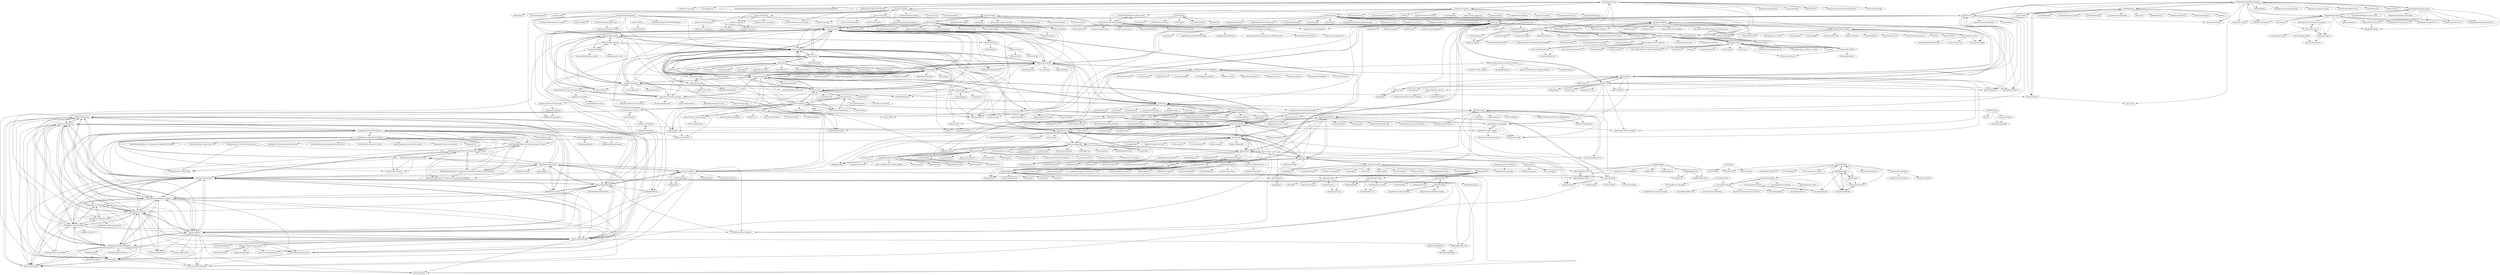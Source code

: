 digraph G {
"HospitalRun/hospitalrun-frontend" -> "hoodiehq/hoodie"
"HospitalRun/hospitalrun-frontend" -> "HospitalRun/hospitalrun-server"
"HospitalRun/hospitalrun-frontend" -> "HospitalRun/hospitalrun"
"HospitalRun/hospitalrun-frontend" -> "pybee/batavia"
"HospitalRun/hospitalrun-frontend" -> "OptiKey/OptiKey" ["e"=1]
"HospitalRun/hospitalrun-frontend" -> "oldboyxx/jira_clone" ["e"=1]
"HospitalRun/hospitalrun-frontend" -> "RefugeRestrooms/refugerestrooms" ["e"=1]
"HospitalRun/hospitalrun-frontend" -> "beeware/batavia"
"HospitalRun/hospitalrun-frontend" -> "withspectrum/spectrum" ["e"=1]
"HospitalRun/hospitalrun-frontend" -> "exercism/exercism.io" ["e"=1]
"HospitalRun/hospitalrun-frontend" -> "howdyai/botkit" ["e"=1]
"HospitalRun/hospitalrun-frontend" -> "hotosm/osm-tasking-manager2" ["e"=1]
"HospitalRun/hospitalrun-frontend" -> "drewrwilson/toolsforactivism" ["e"=1]
"HospitalRun/hospitalrun-frontend" -> "GliaX/Stethoscope" ["e"=1]
"HospitalRun/hospitalrun-frontend" -> "emberjs/ember.js" ["e"=1]
"ClimenteA/flaskwebgui" -> "ClimenteA/pyvan"
"ClimenteA/flaskwebgui" -> "Widdershin/flask-desktop"
"ClimenteA/flaskwebgui" -> "r0x0r/pywebview"
"ClimenteA/flaskwebgui" -> "samuelhwilliams/Eel"
"ClimenteA/flaskwebgui" -> "smoqadam/PyFladesk"
"ClimenteA/flaskwebgui" -> "flexxui/flexx"
"ClimenteA/flaskwebgui" -> "IanTerzo/Neutron"
"ClimenteA/flaskwebgui" -> "ChrisKnott/Eel"
"ClimenteA/flaskwebgui" -> "cztomczak/cefpython"
"ClimenteA/flaskwebgui" -> "israel-dryer/ttkbootstrap"
"bluenote10/tabloo" -> "bluenote10/PandasDataFrameGUI"
"Aashishkumar123/Python-GUI-Project" -> "PacktPublishing/Tkinter-GUI-Programming-by-Example"
"Aashishkumar123/Python-GUI-Project" -> "Avii1099/Python-Tkinter-Gui-Project"
"Aashishkumar123/Python-GUI-Project" -> "PacktPublishing/Python-GUI-Programming-with-Tkinter"
"Aashishkumar123/Python-GUI-Project" -> "Miraj50/Awesome-Tkinter-Apps"
"Aashishkumar123/Python-GUI-Project" -> "garimasingh128/awesome-python-projects" ["e"=1]
"Aashishkumar123/Python-GUI-Project" -> "honghaier-game/TKinterDesigner"
"Aashishkumar123/Python-GUI-Project" -> "CSSE120StartingCode/TkinterPractice"
"Aashishkumar123/Python-GUI-Project" -> "ripexz/python-tkinter-minesweeper"
"Aashishkumar123/Python-GUI-Project" -> "dmnfarrell/tkintertable"
"Aashishkumar123/Python-GUI-Project" -> "KeithGalli/GUI" ["e"=1]
"Aashishkumar123/Python-GUI-Project" -> "Arbazkhan4712/Python-Quarantine-Projects" ["e"=1]
"Aashishkumar123/Python-GUI-Project" -> "rdbende/Azure-ttk-theme"
"Aashishkumar123/Python-GUI-Project" -> "amark23/Restaurant-Management-System-Python-"
"Aashishkumar123/Python-GUI-Project" -> "ObaraEmmanuel/Formation"
"Aashishkumar123/Python-GUI-Project" -> "Leohc92/Tkinter-Projects"
"dmnfarrell/tkintertable" -> "dmnfarrell/pandastable"
"dmnfarrell/tkintertable" -> "ragardner/tksheet"
"dmnfarrell/tkintertable" -> "TkinterEP/ttkthemes"
"dmnfarrell/tkintertable" -> "TomSchimansky/TkinterMapView"
"dmnfarrell/tkintertable" -> "TkinterEP/ttkwidgets"
"dmnfarrell/tkintertable" -> "rdbende/Azure-ttk-theme"
"dmnfarrell/tkintertable" -> "alejandroautalan/pygubu-designer"
"dmnfarrell/tkintertable" -> "j4321/tkcalendar"
"dmnfarrell/tkintertable" -> "slightlynybbled/tk_tools"
"dmnfarrell/tkintertable" -> "tukaan/tukaan"
"dmnfarrell/tkintertable" -> "israel-dryer/ttkbootstrap"
"dmnfarrell/tkintertable" -> "alejandroautalan/pygubu"
"dmnfarrell/tkintertable" -> "ObaraEmmanuel/Formation"
"dmnfarrell/tkintertable" -> "PacktPublishing/Python-GUI-Programming-with-Tkinter"
"dmnfarrell/tkintertable" -> "israel-dryer/TkFontAwesome"
"rdbende/Sun-Valley-ttk-theme" -> "rdbende/Azure-ttk-theme"
"rdbende/Sun-Valley-ttk-theme" -> "israel-dryer/ttkbootstrap"
"rdbende/Sun-Valley-ttk-theme" -> "rdbende/Sun-Valley-ttk-examples"
"rdbende/Sun-Valley-ttk-theme" -> "rdbende/Forest-ttk-theme"
"rdbende/Sun-Valley-ttk-theme" -> "tukaan/tukaan"
"rdbende/Sun-Valley-ttk-theme" -> "TomSchimansky/TkinterMapView"
"rdbende/Sun-Valley-ttk-theme" -> "TomSchimansky/CustomTkinter" ["e"=1]
"rdbende/Sun-Valley-ttk-theme" -> "ragardner/tksheet"
"rdbende/Sun-Valley-ttk-theme" -> "TkinterEP/ttkthemes"
"rdbende/Sun-Valley-ttk-theme" -> "ParthJadhav/Tkinter-Designer" ["e"=1]
"rdbende/Sun-Valley-ttk-theme" -> "alejandroautalan/pygubu-designer"
"rdbende/Sun-Valley-ttk-theme" -> "TkinterEP/ttkwidgets"
"rdbende/Sun-Valley-ttk-theme" -> "dmnfarrell/tkintertable"
"rdbende/Sun-Valley-ttk-theme" -> "witalihirsch/QTWin11" ["e"=1]
"rdbende/Sun-Valley-ttk-theme" -> "honghaier-game/TKinterDesigner"
"IanTerzo/Neutron" -> "r0x0r/pywebview"
"IanTerzo/Neutron" -> "Miksus/red-mail"
"IanTerzo/Neutron" -> "thisbra/fingerPy"
"IanTerzo/Neutron" -> "ClimenteA/flaskwebgui"
"r0x0r/pywebview" -> "cztomczak/cefpython"
"r0x0r/pywebview" -> "dddomodossola/remi"
"r0x0r/pywebview" -> "ChrisKnott/Eel"
"r0x0r/pywebview" -> "flexxui/flexx"
"r0x0r/pywebview" -> "ClimenteA/flaskwebgui"
"r0x0r/pywebview" -> "samuelhwilliams/Eel"
"r0x0r/pywebview" -> "beeware/toga"
"r0x0r/pywebview" -> "hoffstadt/DearPyGui" ["e"=1]
"r0x0r/pywebview" -> "brython-dev/brython"
"r0x0r/pywebview" -> "PySimpleGUI/PySimpleGUI" ["e"=1]
"r0x0r/pywebview" -> "Nuitka/Nuitka" ["e"=1]
"r0x0r/pywebview" -> "pyinstaller/pyinstaller" ["e"=1]
"r0x0r/pywebview" -> "pybee/toga"
"r0x0r/pywebview" -> "IanTerzo/Neutron"
"r0x0r/pywebview" -> "mherrmann/fbs" ["e"=1]
"alejandroautalan/pygubu" -> "alejandroautalan/pygubu-designer"
"alejandroautalan/pygubu" -> "dmnfarrell/tkintertable"
"alejandroautalan/pygubu" -> "dmnfarrell/pandastable"
"alejandroautalan/pygubu" -> "cdhigh/tkinter-designer"
"alejandroautalan/pygubu" -> "israel-dryer/ttkbootstrap"
"alejandroautalan/pygubu" -> "Dvlv/Tkinter-By-Example"
"alejandroautalan/pygubu" -> "jarvisteach/appJar"
"alejandroautalan/pygubu" -> "wxWidgets/Phoenix" ["e"=1]
"alejandroautalan/pygubu" -> "wxFormBuilder/wxFormBuilder" ["e"=1]
"alejandroautalan/pygubu" -> "ParthJadhav/Tkinter-Designer" ["e"=1]
"alejandroautalan/pygubu" -> "TkinterEP/ttkthemes"
"alejandroautalan/pygubu" -> "r0x0r/pywebview"
"alejandroautalan/pygubu" -> "ragardner/tksheet"
"alejandroautalan/pygubu" -> "rdbende/Azure-ttk-theme"
"alejandroautalan/pygubu" -> "dddomodossola/remi"
"brython-dev/brython" -> "QQuick/Transcrypt"
"brython-dev/brython" -> "skulpt/skulpt"
"brython-dev/brython" -> "iodide-project/pyodide"
"brython-dev/brython" -> "pyodide/pyodide" ["e"=1]
"brython-dev/brython" -> "r0x0r/pywebview"
"brython-dev/brython" -> "Nuitka/Nuitka" ["e"=1]
"brython-dev/brython" -> "RustPython/RustPython" ["e"=1]
"brython-dev/brython" -> "pypyjs/pypyjs"
"brython-dev/brython" -> "kivy/kivy" ["e"=1]
"brython-dev/brython" -> "pyscript/pyscript" ["e"=1]
"brython-dev/brython" -> "encode/starlette" ["e"=1]
"brython-dev/brython" -> "cztomczak/cefpython"
"brython-dev/brython" -> "cython/cython" ["e"=1]
"brython-dev/brython" -> "pyinstaller/pyinstaller" ["e"=1]
"brython-dev/brython" -> "encode/httpx" ["e"=1]
"smoqadam/PyFladesk" -> "Widdershin/flask-desktop"
"smoqadam/PyFladesk" -> "smoqadam/PyFladesk-rss-reader"
"smoqadam/PyFladesk" -> "smoqadam/python-tips"
"smoqadam/PyFladesk" -> "ClimenteA/flaskwebgui"
"smoqadam/PyFladesk" -> "ClimenteA/pyvan"
"gvanrossum/patma" -> "gvanrossum/ctok"
"gvanrossum/patma" -> "gvanrossum/cpython"
"gvanrossum/patma" -> "gvanrossum/guidos_time_machine"
"gvanrossum/patma" -> "brettcannon/python-launcher" ["e"=1]
"gvanrossum/patma" -> "gvanrossum/pyxl3"
"gvanrossum/patma" -> "markshannon/faster-cpython" ["e"=1]
"gvanrossum/patma" -> "ewels/rich-click" ["e"=1]
"gvanrossum/patma" -> "gvanrossum/gvanrossum.github.io"
"gvanrossum/patma" -> "faster-cpython/ideas" ["e"=1]
"gvanrossum/patma" -> "python/typing" ["e"=1]
"gvanrossum/patma" -> "idom-team/idom"
"gvanrossum/patma" -> "gvanrossum/500lines"
"gvanrossum/patma" -> "David-OConnor/pyflow" ["e"=1]
"gvanrossum/patma" -> "colesbury/nogil" ["e"=1]
"gvanrossum/patma" -> "takluyver/flit" ["e"=1]
"Nocte-/rhea" -> "nucleic/kiwi"
"beeware/beeware" -> "beeware/toga"
"beeware/beeware" -> "beeware/briefcase"
"beeware/beeware" -> "beeware/beeware.github.io"
"beeware/beeware" -> "beeware/vscode-beeware"
"beeware/beeware" -> "beeware/Python-Android-support"
"beeware/beeware" -> "kivy/buildozer" ["e"=1]
"beeware/beeware" -> "kivy-garden/mapview" ["e"=1]
"QQuick/Transcrypt" -> "brython-dev/brython"
"QQuick/Transcrypt" -> "skulpt/skulpt"
"QQuick/Transcrypt" -> "atsepkov/RapydScript"
"QQuick/Transcrypt" -> "pyjs/pyjs"
"QQuick/Transcrypt" -> "iodide-project/pyodide"
"QQuick/Transcrypt" -> "pypyjs/pypyjs"
"QQuick/Transcrypt" -> "metapensiero/metapensiero.pj" ["e"=1]
"QQuick/Transcrypt" -> "timothycrosley/jiphy" ["e"=1]
"QQuick/Transcrypt" -> "r0x0r/pywebview"
"QQuick/Transcrypt" -> "cztomczak/cefpython"
"QQuick/Transcrypt" -> "flexxui/flexx"
"QQuick/Transcrypt" -> "santinic/pampy" ["e"=1]
"QQuick/Transcrypt" -> "pyodide/pyodide" ["e"=1]
"QQuick/Transcrypt" -> "indygreg/PyOxidizer" ["e"=1]
"QQuick/Transcrypt" -> "mypyc/mypyc" ["e"=1]
"pyjs/pyjs" -> "jggatc/pyjsdl"
"pyjs/pyjs" -> "QQuick/Transcrypt"
"pyjs/pyjs" -> "skulpt/skulpt"
"pyjs/pyjs" -> "PythonJS/PythonJS"
"pyjs/pyjs" -> "chrivers/pyjaco"
"pyjs/pyjs" -> "atsepkov/RapydScript"
"pyjs/pyjs" -> "brython-dev/brython"
"pyjs/pyjs" -> "zoofIO/flexx"
"pyjs/pyjs" -> "JdeH/Transcrypt"
"pyjs/pyjs" -> "rfk/pypyjs"
"pyjs/pyjs" -> "pypyjs/pypyjs"
"pyjs/pyjs" -> "ninja-ide/ninja-ide"
"pyjs/pyjs" -> "kayhayen/Nuitka" ["e"=1]
"pyjs/pyjs" -> "onefinestay/nameko" ["e"=1]
"pyjs/pyjs" -> "defnull/bottle" ["e"=1]
"CSSE120StartingCode/TkinterPractice" -> "Dvlv/Tkinter-By-Example"
"CSSE120StartingCode/TkinterPractice" -> "PacktPublishing/Python-GUI-Programming-with-Tkinter"
"CSSE120StartingCode/TkinterPractice" -> "Leohc92/Tkinter-Projects"
"CSSE120StartingCode/TkinterPractice" -> "dmnfarrell/tkintertable"
"CSSE120StartingCode/TkinterPractice" -> "PacktPublishing/Tkinter-GUI-Programming-by-Example"
"CSSE120StartingCode/TkinterPractice" -> "Miraj50/Awesome-Tkinter-Apps"
"CSSE120StartingCode/TkinterPractice" -> "Aashishkumar123/Python-GUI-Project"
"Dvlv/Tkinter-By-Example" -> "CSSE120StartingCode/TkinterPractice"
"Dvlv/Tkinter-By-Example" -> "alejandroautalan/pygubu"
"Dvlv/Tkinter-By-Example" -> "dmnfarrell/tkintertable"
"Dvlv/Tkinter-By-Example" -> "PacktPublishing/Python-GUI-Programming-with-Tkinter"
"Dvlv/Tkinter-By-Example" -> "jarvisteach/appJar"
"Dvlv/Tkinter-By-Example" -> "dmnfarrell/pandastable"
"Dvlv/Tkinter-By-Example" -> "Leohc92/Tkinter-Projects"
"Dvlv/Tkinter-By-Example" -> "cdhigh/tkinter-designer"
"Dvlv/Tkinter-By-Example" -> "Akuli/tkinter-tutorial"
"Dvlv/Tkinter-By-Example" -> "Aashishkumar123/Python-GUI-Project"
"Dvlv/Tkinter-By-Example" -> "Miraj50/Awesome-Tkinter-Apps"
"Dvlv/Tkinter-By-Example" -> "PacktPublishing/Tkinter-GUI-Application-Development-Blueprints-Second-Edition"
"Dvlv/Tkinter-By-Example" -> "pyqt/examples" ["e"=1]
"Dvlv/Tkinter-By-Example" -> "honghaier-game/TKinterDesigner"
"Dvlv/Tkinter-By-Example" -> "ParthJadhav/Tkinter-Designer" ["e"=1]
"dmnfarrell/pandastable" -> "dmnfarrell/tkintertable"
"dmnfarrell/pandastable" -> "ragardner/tksheet"
"dmnfarrell/pandastable" -> "bluenote10/PandasDataFrameGUI"
"dmnfarrell/pandastable" -> "dmnfarrell/tablexplore"
"dmnfarrell/pandastable" -> "TkinterEP/ttkthemes"
"dmnfarrell/pandastable" -> "alejandroautalan/pygubu"
"dmnfarrell/pandastable" -> "rdbende/Azure-ttk-theme"
"dmnfarrell/pandastable" -> "j4321/tkcalendar"
"dmnfarrell/pandastable" -> "rdbende/Forest-ttk-theme"
"dmnfarrell/pandastable" -> "TkinterEP/ttkwidgets"
"dmnfarrell/pandastable" -> "TomSchimansky/TkinterMapView"
"dmnfarrell/pandastable" -> "israel-dryer/ttkbootstrap"
"dmnfarrell/pandastable" -> "Dvlv/Tkinter-By-Example"
"dmnfarrell/pandastable" -> "slightlynybbled/tk_tools"
"dmnfarrell/pandastable" -> "datalyze-solutions/pandas-qt"
"beeware/briefcase" -> "beeware/toga"
"beeware/briefcase" -> "beeware/beeware"
"beeware/briefcase" -> "beeware/beeware.github.io"
"beeware/briefcase" -> "beeware/Python-Apple-support"
"beeware/briefcase" -> "indygreg/PyOxidizer" ["e"=1]
"beeware/briefcase" -> "takluyver/pynsist"
"beeware/briefcase" -> "beeware/Python-Android-support"
"beeware/briefcase" -> "beeware/voc"
"beeware/briefcase" -> "marcelotduarte/cx_Freeze"
"beeware/briefcase" -> "linkedin/shiv" ["e"=1]
"beeware/briefcase" -> "beeware/rubicon-objc"
"beeware/briefcase" -> "r0x0r/pywebview"
"beeware/briefcase" -> "kivy/buildozer" ["e"=1]
"beeware/briefcase" -> "cztomczak/cefpython"
"beeware/briefcase" -> "flexxui/flexx"
"PacktPublishing/Python-GUI-Programming-Cookbook-Second-Edition" -> "driscollis/wxPython_recipes_book_code"
"PacktPublishing/Python-GUI-Programming-Cookbook-Second-Edition" -> "PacktPublishing/Tkinter-GUI-Application-Development-Blueprints-Second-Edition"
"PacktPublishing/Python-GUI-Programming-Cookbook-Second-Edition" -> "PacktPublishing/Tkinter-GUI-Programming-by-Example"
"PacktPublishing/Python-GUI-Programming-Cookbook-Second-Edition" -> "PacktPublishing/Python-GUI-Programming-with-Tkinter"
"PacktPublishing/Python-GUI-Programming-Cookbook-Second-Edition" -> "PacktPublishing/Tkinter-GUI-Application-Development-Cookbook"
"PacktPublishing/Python-GUI-Programming-Cookbook-Second-Edition" -> "PacktPublishing/Python-GUI-Programming-Cookbook-Third-Edition"
"ChrisKnott/Eel" -> "r0x0r/pywebview"
"ChrisKnott/Eel" -> "cztomczak/cefpython"
"ChrisKnott/Eel" -> "flexxui/flexx"
"ChrisKnott/Eel" -> "dddomodossola/remi"
"ChrisKnott/Eel" -> "fyears/electron-python-example"
"ChrisKnott/Eel" -> "agermanidis/livepython" ["e"=1]
"ChrisKnott/Eel" -> "gaojiuli/gain" ["e"=1]
"ChrisKnott/Eel" -> "MechanicalSoup/MechanicalSoup" ["e"=1]
"ChrisKnott/Eel" -> "Qix-/better-exceptions" ["e"=1]
"ChrisKnott/Eel" -> "brentvollebregt/auto-py-to-exe" ["e"=1]
"ChrisKnott/Eel" -> "mherrmann/fbs" ["e"=1]
"ChrisKnott/Eel" -> "encode/apistar" ["e"=1]
"ChrisKnott/Eel" -> "kennethreitz/maya" ["e"=1]
"ChrisKnott/Eel" -> "google/python-fire" ["e"=1]
"ChrisKnott/Eel" -> "zhoubear/open-paperless" ["e"=1]
"ninjaaron/replacing-bash-scripting-with-python" -> "tomerfiliba/plumbum" ["e"=1]
"ninjaaron/replacing-bash-scripting-with-python" -> "ninjaaron/administrative-scripting-with-julia"
"ninjaaron/replacing-bash-scripting-with-python" -> "MikeTheWatchGuy/PySimpleGUI"
"ninjaaron/replacing-bash-scripting-with-python" -> "r1chardj0n3s/parse" ["e"=1]
"ninjaaron/replacing-bash-scripting-with-python" -> "ralish/bash-script-template" ["e"=1]
"letsgetrandy/DICSS" -> "letsgetrandy/brototype"
"letsgetrandy/DICSS" -> "letsgetrandy/NUTS"
"letsgetrandy/DICSS" -> "edankwan/penis.js"
"letsgetrandy/DICSS" -> "domgetter/NCoC"
"letsgetrandy/DICSS" -> "tomdionysus/foaas"
"letsgetrandy/DICSS" -> "theonion/comcastifyjs" ["e"=1]
"letsgetrandy/DICSS" -> "Mechazawa/FuckFuckAdblock" ["e"=1]
"letsgetrandy/DICSS" -> "ErisBlastar/cplusequality"
"letsgetrandy/DICSS" -> "impressivewebs/HTML9-Responsive-Boilerstrap-js" ["e"=1]
"letsgetrandy/DICSS" -> "reinderien/mimic" ["e"=1]
"letsgetrandy/DICSS" -> "illacceptanything/illacceptanything" ["e"=1]
"letsgetrandy/DICSS" -> "rosarior/Code-of-Merit"
"letsgetrandy/DICSS" -> "voat/voat" ["e"=1]
"letsgetrandy/DICSS" -> "tessalt/echo-chamber-js" ["e"=1]
"letsgetrandy/DICSS" -> "hmlb/phpunit-vw" ["e"=1]
"rdbende/Azure-ttk-theme" -> "rdbende/Forest-ttk-theme"
"rdbende/Azure-ttk-theme" -> "rdbende/Sun-Valley-ttk-theme"
"rdbende/Azure-ttk-theme" -> "israel-dryer/ttkbootstrap"
"rdbende/Azure-ttk-theme" -> "TkinterEP/ttkthemes"
"rdbende/Azure-ttk-theme" -> "tukaan/tukaan"
"rdbende/Azure-ttk-theme" -> "dmnfarrell/tkintertable"
"rdbende/Azure-ttk-theme" -> "ragardner/tksheet"
"rdbende/Azure-ttk-theme" -> "ObaraEmmanuel/Formation"
"rdbende/Azure-ttk-theme" -> "alejandroautalan/pygubu-designer"
"rdbende/Azure-ttk-theme" -> "rdbende/Sun-Valley-ttk-examples"
"rdbende/Azure-ttk-theme" -> "TomSchimansky/TkinterMapView"
"rdbende/Azure-ttk-theme" -> "TkinterEP/ttkwidgets"
"rdbende/Azure-ttk-theme" -> "dmnfarrell/pandastable"
"rdbende/Azure-ttk-theme" -> "israel-dryer/TkFontAwesome"
"rdbende/Azure-ttk-theme" -> "Andereoo/TkinterWeb"
"fyears/electron-python-example" -> "cztomczak/cefpython"
"fyears/electron-python-example" -> "flexxui/flexx"
"fyears/electron-python-example" -> "ChrisKnott/Eel"
"fyears/electron-python-example" -> "keybraker/electron-GUI-for-python"
"fyears/electron-python-example" -> "SouravJohar/python-app-with-electron-gui"
"fyears/electron-python-example" -> "samuelhwilliams/Eel"
"fyears/electron-python-example" -> "extrabacon/python-shell" ["e"=1]
"fyears/electron-python-example" -> "r0x0r/pywebview"
"fyears/electron-python-example" -> "zoofIO/flexx"
"fyears/electron-python-example" -> "keybraker/Python-GUI-with-electron"
"fyears/electron-python-example" -> "mherrmann/fbs-tutorial" ["e"=1]
"fyears/electron-python-example" -> "keybraker/python-gui-electron"
"fyears/electron-python-example" -> "mfitzp/15-minute-apps" ["e"=1]
"fyears/electron-python-example" -> "mherrmann/fbs" ["e"=1]
"fyears/electron-python-example" -> "dddomodossola/remi"
"zoofIO/flexx" -> "amol-mandhane/htmlPy"
"zoofIO/flexx" -> "dddomodossola/remi"
"zoofIO/flexx" -> "pybee/toga"
"zoofIO/flexx" -> "Leviathan1995/Pylsy"
"zoofIO/flexx" -> "JdeH/Transcrypt"
"zoofIO/flexx" -> "madisonmay/Tomorrow" ["e"=1]
"zoofIO/flexx" -> "adamhajari/spyre" ["e"=1]
"zoofIO/flexx" -> "cztomczak/cefpython"
"zoofIO/flexx" -> "r0x0r/pywebview"
"zoofIO/flexx" -> "nvdv/vprof" ["e"=1]
"zoofIO/flexx" -> "iamaziz/PyDataset" ["e"=1]
"zoofIO/flexx" -> "yhat/rodeo" ["e"=1]
"zoofIO/flexx" -> "jonathanslenders/python-prompt-toolkit" ["e"=1]
"zoofIO/flexx" -> "scopatz/xonsh" ["e"=1]
"zoofIO/flexx" -> "jonathanslenders/pyvim" ["e"=1]
"wasmerio/python-ext-wasm" -> "mohanson/pywasm" ["e"=1]
"wasmerio/python-ext-wasm" -> "iodide-project/pyodide"
"wasmerio/python-ext-wasm" -> "intel/wasm-micro-runtime" ["e"=1]
"edankwan/penis.js" -> "edankwan/vagina.js"
"edankwan/penis.js" -> "nipatiitti/condomjs"
"edankwan/penis.js" -> "edankwan/Jesus.js"
"edankwan/penis.js" -> "letsgetrandy/DICSS"
"edankwan/penis.js" -> "terremoth/awesome-hilarious-repos"
"edankwan/penis.js" -> "edankwan/The-Spirit" ["e"=1]
"edankwan/penis.js" -> "derekahn/testicles.js"
"edankwan/penis.js" -> "zhuowei/nft_ptr" ["e"=1]
"edankwan/penis.js" -> "mattdiamond/fuckitjs" ["e"=1]
"edankwan/penis.js" -> "mTvare6/hello-world.rs" ["e"=1]
"edankwan/penis.js" -> "avocode/nachos-ui" ["e"=1]
"edankwan/penis.js" -> "ErisBlastar/cplusequality"
"edankwan/penis.js" -> "tomdionysus/foaas"
"edankwan/penis.js" -> "nikolas/github-drama"
"edankwan/penis.js" -> "martenbjork/github-xp" ["e"=1]
"UmSenhorQualquer/pyforms" -> "UmSenhorQualquer/pyforms-gui"
"UmSenhorQualquer/pyforms" -> "UmSenhorQualquer/pyforms-web"
"UmSenhorQualquer/pyforms" -> "flexxui/flexx"
"UmSenhorQualquer/pyforms" -> "UmSenhorQualquer/pythonVideoAnnotator"
"UmSenhorQualquer/pyforms" -> "UmSenhorQualquer/pyforms-terminal"
"UmSenhorQualquer/pyforms" -> "dddomodossola/remi"
"UmSenhorQualquer/pyforms" -> "pybee/toga"
"UmSenhorQualquer/pyforms" -> "r0x0r/pywebview"
"UmSenhorQualquer/pyforms" -> "wxWidgets/Phoenix" ["e"=1]
"UmSenhorQualquer/pyforms" -> "alejandroautalan/pygubu"
"UmSenhorQualquer/pyforms" -> "jarvisteach/appJar"
"UmSenhorQualquer/pyforms" -> "kivy/kivy-designer" ["e"=1]
"flexxui/flexx" -> "r0x0r/pywebview"
"flexxui/flexx" -> "cztomczak/cefpython"
"flexxui/flexx" -> "dddomodossola/remi"
"flexxui/flexx" -> "nucleic/enaml"
"flexxui/flexx" -> "beeware/toga"
"flexxui/flexx" -> "ChrisKnott/Eel"
"flexxui/flexx" -> "fyears/electron-python-example"
"flexxui/flexx" -> "Widdershin/flask-desktop"
"flexxui/flexx" -> "samuelhwilliams/Eel"
"flexxui/flexx" -> "flexxui/pscript"
"flexxui/flexx" -> "ClimenteA/flaskwebgui"
"flexxui/flexx" -> "wxWidgets/Phoenix" ["e"=1]
"flexxui/flexx" -> "mherrmann/fbs" ["e"=1]
"flexxui/flexx" -> "PySimpleGUI/PySimpleGUI" ["e"=1]
"flexxui/flexx" -> "QQuick/Transcrypt"
"gvanrossum/cpython" -> "gvanrossum/gvanrossum.github.io"
"gvanrossum/cpython" -> "gvanrossum/mypy"
"gvanrossum/cpython" -> "gvanrossum/ctok"
"gvanrossum/cpython" -> "gvanrossum/http-get-perf"
"gvanrossum/cpython" -> "gvanrossum/asyncio"
"gvanrossum/cpython" -> "gvanrossum/peps"
"skulpt/skulpt" -> "brython-dev/brython"
"skulpt/skulpt" -> "QQuick/Transcrypt"
"skulpt/skulpt" -> "pyjs/pyjs"
"skulpt/skulpt" -> "pypyjs/pypyjs"
"skulpt/skulpt" -> "iodide-project/pyodide"
"skulpt/skulpt" -> "pgbovine/OnlinePythonTutor" ["e"=1]
"skulpt/skulpt" -> "LLK/scratch-gui" ["e"=1]
"skulpt/skulpt" -> "atsepkov/RapydScript"
"skulpt/skulpt" -> "LLK/scratch-blocks" ["e"=1]
"skulpt/skulpt" -> "jdf/processing.py" ["e"=1]
"skulpt/skulpt" -> "blockpy-edu/blockpy" ["e"=1]
"skulpt/skulpt" -> "PythonJS/PythonJS"
"skulpt/skulpt" -> "rfk/pypyjs"
"skulpt/skulpt" -> "dropbox/pyston" ["e"=1]
"skulpt/skulpt" -> "google/blockly" ["e"=1]
"iodide-project/pyodide" -> "iodide-project/iodide"
"iodide-project/pyodide" -> "brython-dev/brython"
"iodide-project/pyodide" -> "QQuick/Transcrypt"
"iodide-project/pyodide" -> "skulpt/skulpt"
"iodide-project/pyodide" -> "pypyjs/pypyjs"
"iodide-project/pyodide" -> "RustPython/RustPython" ["e"=1]
"iodide-project/pyodide" -> "mwouts/jupytext" ["e"=1]
"iodide-project/pyodide" -> "wasmerio/python-ext-wasm"
"iodide-project/pyodide" -> "sdispater/poetry" ["e"=1]
"iodide-project/pyodide" -> "indygreg/PyOxidizer" ["e"=1]
"iodide-project/pyodide" -> "encode/httpx" ["e"=1]
"iodide-project/pyodide" -> "nteract/papermill" ["e"=1]
"iodide-project/pyodide" -> "kennethreitz/responder" ["e"=1]
"iodide-project/pyodide" -> "nteract/nteract" ["e"=1]
"iodide-project/pyodide" -> "benfred/py-spy" ["e"=1]
"HospitalRun/hospitalrun" -> "HospitalRun/hospitalrun-server"
"HospitalRun/hospitalrun" -> "zesty-io/accounts-ui"
"HospitalRun/hospitalrun" -> "HospitalRun/hospitalrun-frontend"
"HospitalRun/hospitalrun" -> "HospitalRun/components"
"HospitalRun/hospitalrun" -> "openemr/openemr" ["e"=1]
"HospitalRun/hospitalrun" -> "HospitalRun/design"
"HospitalRun/hospitalrun" -> "HospitalRun/hospitalrun-core"
"HospitalRun/hospitalrun" -> "HospitalRun/hospitalrun.io"
"HospitalRun/hospitalrun" -> "zesty-io/manager-ui"
"HospitalRun/hospitalrun" -> "withspectrum/spectrum" ["e"=1]
"HospitalRun/hospitalrun" -> "openmrs/openmrs-core" ["e"=1]
"HospitalRun/hospitalrun" -> "HospitalRun/hospitalrun.github.io"
"HospitalRun/hospitalrun" -> "bbc/simorgh" ["e"=1]
"HospitalRun/hospitalrun" -> "oldboyxx/jira_clone" ["e"=1]
"HospitalRun/hospitalrun" -> "thirdandgrove/thirdandgrove-com-gatsby"
"HospitalRun/hospitalrun-server" -> "HospitalRun/hospitalrun-frontend"
"HospitalRun/hospitalrun-server" -> "HospitalRun/hospitalrun"
"HospitalRun/hospitalrun-server" -> "HospitalRun/hospitalrun.github.io"
"HospitalRun/hospitalrun-server" -> "HospitalRun/components"
"HospitalRun/hospitalrun-server" -> "HospitalRun/design"
"HospitalRun/hospitalrun-server" -> "HospitalRun/hospitalrun-server-routes"
"HospitalRun/hospitalrun-server" -> "openmrs/openmrs-core" ["e"=1]
"HospitalRun/hospitalrun-server" -> "HospitalRun/hospitalrun.io"
"HospitalRun/hospitalrun-server" -> "HospitalRun/hospitalrun-dblisteners"
"HospitalRun/hospitalrun-server" -> "HospitalRun/hospitalrun-core"
"marcelotduarte/cx_Freeze" -> "py2exe/py2exe"
"marcelotduarte/cx_Freeze" -> "tukaan/tukaan"
"marcelotduarte/cx_Freeze" -> "TkinterEP/ttkthemes"
"marcelotduarte/cx_Freeze" -> "beeware/briefcase"
"marcelotduarte/cx_Freeze" -> "rdbende/Sun-Valley-ttk-examples"
"py2exe/py2exe" -> "marcelotduarte/cx_Freeze"
"py2exe/py2exe" -> "ronaldoussoren/py2app"
"cztomczak/cefpython" -> "r0x0r/pywebview"
"cztomczak/cefpython" -> "flexxui/flexx"
"cztomczak/cefpython" -> "ChrisKnott/Eel"
"cztomczak/cefpython" -> "fyears/electron-python-example"
"cztomczak/cefpython" -> "samuelhwilliams/Eel"
"cztomczak/cefpython" -> "chromiumembedded/cef" ["e"=1]
"cztomczak/cefpython" -> "dddomodossola/remi"
"cztomczak/cefpython" -> "zoofIO/flexx"
"cztomczak/cefpython" -> "wxWidgets/Phoenix" ["e"=1]
"cztomczak/cefpython" -> "pyinstaller/pyinstaller" ["e"=1]
"cztomczak/cefpython" -> "brython-dev/brython"
"cztomczak/cefpython" -> "QQuick/Transcrypt"
"cztomczak/cefpython" -> "kivy/kivy" ["e"=1]
"cztomczak/cefpython" -> "beeware/toga"
"cztomczak/cefpython" -> "Nuitka/Nuitka" ["e"=1]
"dddomodossola/remi" -> "r0x0r/pywebview"
"dddomodossola/remi" -> "flexxui/flexx"
"dddomodossola/remi" -> "zoofIO/flexx"
"dddomodossola/remi" -> "ChrisKnott/Eel"
"dddomodossola/remi" -> "PySimpleGUI/PySimpleGUI" ["e"=1]
"dddomodossola/remi" -> "cztomczak/cefpython"
"dddomodossola/remi" -> "pybee/toga"
"dddomodossola/remi" -> "MikeTheWatchGuy/PySimpleGUI"
"dddomodossola/remi" -> "nucleic/enaml"
"dddomodossola/remi" -> "indygreg/PyOxidizer" ["e"=1]
"dddomodossola/remi" -> "chriskiehl/Gooey" ["e"=1]
"dddomodossola/remi" -> "takluyver/pynsist"
"dddomodossola/remi" -> "wooey/Wooey" ["e"=1]
"dddomodossola/remi" -> "hoffstadt/DearPyGui" ["e"=1]
"dddomodossola/remi" -> "mahmoud/boltons" ["e"=1]
"nucleic/enaml" -> "nucleic/atom"
"nucleic/enaml" -> "codelv/enaml-native"
"nucleic/enaml" -> "nucleic/kiwi"
"nucleic/enaml" -> "flexxui/flexx"
"nucleic/enaml" -> "codelv/enaml-web"
"nucleic/enaml" -> "pybee/toga"
"nucleic/enaml" -> "enthought/traits" ["e"=1]
"nucleic/enaml" -> "beeware/toga"
"nucleic/enaml" -> "r0x0r/pywebview"
"nucleic/enaml" -> "dddomodossola/remi"
"nucleic/enaml" -> "takluyver/pynsist"
"nucleic/enaml" -> "enthought/traitsui" ["e"=1]
"nucleic/enaml" -> "mherrmann/fbs" ["e"=1]
"nucleic/enaml" -> "spyder-ide/qtpy" ["e"=1]
"nucleic/enaml" -> "frmdstryr/enamlx"
"pybee/batavia" -> "pybee/voc"
"pybee/batavia" -> "hoodiehq/hoodie"
"pybee/batavia" -> "pybee/toga"
"pybee/batavia" -> "pybee/briefcase"
"pybee/batavia" -> "pybee/ouroboros"
"pybee/batavia" -> "HospitalRun/hospitalrun-frontend"
"pybee/batavia" -> "OperationCode/operationcode" ["e"=1]
"pybee/batavia" -> "pybee/colosseum"
"pybee/batavia" -> "pybee/pybee.github.io"
"pybee/batavia" -> "exercism/exercism.io" ["e"=1]
"pybee/batavia" -> "koehlma/jaspy"
"pybee/batavia" -> "pybee/cricket"
"pybee/batavia" -> "pypyjs/pypyjs"
"pybee/batavia" -> "JdeH/Transcrypt"
"pybee/batavia" -> "zoofIO/flexx"
"pybee/toga" -> "pybee/briefcase"
"pybee/toga" -> "pybee/voc"
"pybee/toga" -> "pybee/batavia"
"pybee/toga" -> "nucleic/enaml"
"pybee/toga" -> "pybee/pybee.github.io"
"pybee/toga" -> "zoofIO/flexx"
"pybee/toga" -> "redodo/tortilla" ["e"=1]
"pybee/toga" -> "dddomodossola/remi"
"pybee/toga" -> "pybee/colosseum"
"pybee/toga" -> "r0x0r/pywebview"
"pybee/toga" -> "kayhayen/Nuitka" ["e"=1]
"pybee/toga" -> "Russell91/pythonpy" ["e"=1]
"pybee/toga" -> "jaredks/rumps" ["e"=1]
"pybee/toga" -> "jonathanslenders/python-prompt-toolkit" ["e"=1]
"pybee/toga" -> "jonathanslenders/ptpython" ["e"=1]
"pybee/voc" -> "pybee/batavia"
"pybee/voc" -> "pybee/toga"
"pybee/voc" -> "pybee/briefcase"
"pybee/voc" -> "pybee/ouroboros"
"pybee/voc" -> "pybee/Python-Android-template"
"pybee/voc" -> "pybee/rubicon-objc"
"pybee/voc" -> "pybee/colosseum"
"pybee/voc" -> "pybee/pybee.github.io"
"pybee/voc" -> "pybee/podium"
"pybee/voc" -> "pybee/rubicon"
"pybee/voc" -> "pybee/Python-iOS-template"
"pybee/voc" -> "eliasdorneles/tictactoe-voc"
"pybee/voc" -> "pybee/cricket"
"pybee/voc" -> "pybee/rubicon-java"
"pybee/voc" -> "pyhandle/hpy"
"pypyjs/pypyjs" -> "skulpt/skulpt"
"pypyjs/pypyjs" -> "QQuick/Transcrypt"
"pypyjs/pypyjs" -> "iodide-project/pyodide"
"pypyjs/pypyjs" -> "brython-dev/brython"
"pypyjs/pypyjs" -> "kayhayen/Nuitka" ["e"=1]
"pypyjs/pypyjs" -> "pyjs/pyjs"
"pypyjs/pypyjs" -> "pybee/batavia"
"pypyjs/pypyjs" -> "atsepkov/RapydScript"
"pypyjs/pypyjs" -> "PythonJS/PythonJS"
"pypyjs/pypyjs" -> "azazel75/metapensiero.pj"
"pypyjs/pypyjs" -> "dgym/cpython-emscripten"
"pypyjs/pypyjs" -> "dropbox/pyston" ["e"=1]
"pypyjs/pypyjs" -> "replit/empythoned" ["e"=1]
"pypyjs/pypyjs" -> "wasmerio/wasmer-python"
"pypyjs/pypyjs" -> "felixhao28/JSCPP" ["e"=1]
"takluyver/pynsist" -> "kayhayen/Nuitka" ["e"=1]
"takluyver/pynsist" -> "r0x0r/pywebview"
"takluyver/pynsist" -> "pytest-dev/pytest-qt" ["e"=1]
"takluyver/pynsist" -> "dddomodossola/remi"
"takluyver/pynsist" -> "mherrmann/fbs" ["e"=1]
"takluyver/pynsist" -> "beeware/briefcase"
"takluyver/pynsist" -> "nucleic/enaml"
"takluyver/pynsist" -> "thp/pyotherside"
"takluyver/pynsist" -> "Digital-Sapphire/PyUpdater" ["e"=1]
"takluyver/pynsist" -> "takluyver/flit" ["e"=1]
"takluyver/pynsist" -> "jamesabel/osnap"
"takluyver/pynsist" -> "JMSwag/PyUpdater"
"takluyver/pynsist" -> "pybee/toga"
"takluyver/pynsist" -> "flexxui/flexx"
"takluyver/pynsist" -> "spyder-ide/qtpy" ["e"=1]
"thp/pyotherside" -> "PySide/pyside2"
"thp/pyotherside" -> "otsaloma/poor-maps"
"thp/pyotherside" -> "penk/terrarium-app" ["e"=1]
"thp/pyotherside" -> "M4rtinK/modrana"
"thp/pyotherside" -> "sletta/dqml"
"samuelhwilliams/Eel" -> "manatlan/guy"
"samuelhwilliams/Eel" -> "ClimenteA/flaskwebgui"
"samuelhwilliams/Eel" -> "r0x0r/pywebview"
"samuelhwilliams/Eel" -> "cztomczak/cefpython"
"samuelhwilliams/Eel" -> "flexxui/flexx"
"samuelhwilliams/Eel" -> "fyears/electron-python-example"
"samuelhwilliams/Eel" -> "beeware/toga"
"samuelhwilliams/Eel" -> "brentvollebregt/auto-py-to-exe" ["e"=1]
"samuelhwilliams/Eel" -> "SouravJohar/python-app-with-electron-gui"
"samuelhwilliams/Eel" -> "sciter-sdk/pysciter" ["e"=1]
"samuelhwilliams/Eel" -> "nucleic/enaml"
"samuelhwilliams/Eel" -> "Widdershin/flask-desktop"
"samuelhwilliams/Eel" -> "gmarull/qtmodern" ["e"=1]
"samuelhwilliams/Eel" -> "ClimenteA/pyvan"
"samuelhwilliams/Eel" -> "hoffstadt/DearPyGui" ["e"=1]
"tomdionysus/foaas" -> "dmpayton/foaas-python"
"tomdionysus/foaas" -> "jayphelps/git-blame-someone-else" ["e"=1]
"tomdionysus/foaas" -> "letsgetrandy/DICSS"
"tomdionysus/foaas" -> "samshadwell/TrumpScript" ["e"=1]
"tomdionysus/foaas" -> "auchenberg/volkswagen" ["e"=1]
"tomdionysus/foaas" -> "lhartikk/ArnoldC" ["e"=1]
"tomdionysus/foaas" -> "ajalt/fuckitpy" ["e"=1]
"tomdionysus/foaas" -> "bridgetkromhout/devops-against-humanity" ["e"=1]
"tomdionysus/foaas" -> "illacceptanything/illacceptanything" ["e"=1]
"tomdionysus/foaas" -> "theonion/fartscroll.js" ["e"=1]
"tomdionysus/foaas" -> "letsgetrandy/brototype"
"tomdionysus/foaas" -> "mattdiamond/fuckitjs" ["e"=1]
"tomdionysus/foaas" -> "hakluke/how-to-exit-vim" ["e"=1]
"tomdionysus/foaas" -> "debugger22/github-audio" ["e"=1]
"tomdionysus/foaas" -> "tessalt/echo-chamber-js" ["e"=1]
"ErisBlastar/cplusequality" -> "domgetter/NCoC"
"ErisBlastar/cplusequality" -> "rosarior/Code-of-Merit"
"ErisBlastar/cplusequality" -> "TheFeministSoftwareFoundation/C-plus-Equality"
"ErisBlastar/cplusequality" -> "letsgetrandy/DICSS"
"ErisBlastar/cplusequality" -> "Property404/fetlang" ["e"=1]
"ErisBlastar/cplusequality" -> "tristancalderbank/excel-messenger" ["e"=1]
"ErisBlastar/cplusequality" -> "voat/voat" ["e"=1]
"ErisBlastar/cplusequality" -> "jezen/is-thirteen" ["e"=1]
"ErisBlastar/cplusequality" -> "samshadwell/TrumpScript" ["e"=1]
"ErisBlastar/cplusequality" -> "bibanon/bibanon" ["e"=1]
"ErisBlastar/cplusequality" -> "edankwan/penis.js"
"ErisBlastar/cplusequality" -> "meskarune/i3lock-fancy" ["e"=1]
"ErisBlastar/cplusequality" -> "gab-ai-inc/gab-dissenter-extension"
"ErisBlastar/cplusequality" -> "xoreaxeaxeax/movfuscator" ["e"=1]
"ErisBlastar/cplusequality" -> "xoreaxeaxeax/sandsifter" ["e"=1]
"rdbende/Forest-ttk-theme" -> "rdbende/Azure-ttk-theme"
"rdbende/Forest-ttk-theme" -> "rdbende/Sun-Valley-ttk-theme"
"rdbende/Forest-ttk-theme" -> "rdbende/Sun-Valley-ttk-examples"
"rdbende/Forest-ttk-theme" -> "tukaan/tukaan"
"tukaan/tukaan" -> "israel-dryer/TkFontAwesome"
"tukaan/tukaan" -> "TkinterEP/ttkwidgets"
"lawsie/guizero" -> "ragardner/tksheet"
"lawsie/guizero" -> "jarvisteach/appJar"
"beeware/toga" -> "beeware/briefcase"
"beeware/toga" -> "beeware/beeware"
"beeware/toga" -> "flexxui/flexx"
"beeware/toga" -> "r0x0r/pywebview"
"beeware/toga" -> "beeware/beeware.github.io"
"beeware/toga" -> "nucleic/enaml"
"beeware/toga" -> "pyglet/pyglet" ["e"=1]
"beeware/toga" -> "samuelhwilliams/Eel"
"beeware/toga" -> "hoffstadt/DearPyGui" ["e"=1]
"beeware/toga" -> "linkedin/shiv" ["e"=1]
"beeware/toga" -> "Nuitka/Nuitka" ["e"=1]
"beeware/toga" -> "cztomczak/cefpython"
"beeware/toga" -> "kivymd/KivyMD" ["e"=1]
"beeware/toga" -> "tonybaloney/Pyjion" ["e"=1]
"beeware/toga" -> "beeware/batavia"
"ethanhs/python-wasm" -> "wasmerio/wasmer-python"
"ethanhs/python-wasm" -> "makeitrealcamp/intro-javascript-nov-2021"
"ethanhs/python-wasm" -> "brettcannon/python-launcher" ["e"=1]
"ethanhs/python-wasm" -> "samuelcolvin/dirty-equals" ["e"=1]
"ethanhs/python-wasm" -> "tenderlove/asmrepl" ["e"=1]
"nikolas/github-drama" -> "github-drama/github-drama"
"nikolas/github-drama" -> "terremoth/awesome-hilarious-repos"
"nikolas/github-drama" -> "martenbjork/github-xp" ["e"=1]
"nikolas/github-drama" -> "cutenode/1x.engineer"
"nikolas/github-drama" -> "me-shaon/GLWTPL" ["e"=1]
"nikolas/github-drama" -> "PolyMC/PolyMC" ["e"=1]
"nikolas/github-drama" -> "jezen/is-thirteen" ["e"=1]
"nikolas/github-drama" -> "dumb-password-rules/dumb-password-rules" ["e"=1]
"nikolas/github-drama" -> "hendricius/pizza-dough" ["e"=1]
"nikolas/github-drama" -> "kkuchta/css-only-chat" ["e"=1]
"nikolas/github-drama" -> "rust-lang/polonius" ["e"=1]
"nikolas/github-drama" -> "gvanrossum/patma"
"nikolas/github-drama" -> "eeeeeeeeeeeeeeeeeeeeeeeeeeeeeeee/eeeeeeeeeeeeeeeeeeeeeeeeeeeeeeeeeeeeeeeeeeeeeeeeeeeeeeeeeeeeeeeeeeeeeeeeeeeeeeeeeeeeeeeeeeeeeeeeeeee" ["e"=1]
"nikolas/github-drama" -> "mTvare6/hello-world.rs" ["e"=1]
"nikolas/github-drama" -> "MinhasKamal/CreepyCodeCollection" ["e"=1]
"domgetter/NCoC" -> "rosarior/Code-of-Merit"
"domgetter/NCoC" -> "ciafwywcoc/ciafwywcoc"
"domgetter/NCoC" -> "ErisBlastar/cplusequality"
"domgetter/NCoC" -> "letsgetrandy/DICSS"
"domgetter/NCoC" -> "Sneeds-Feed-and-Seed/sneedacity" ["e"=1]
"domgetter/NCoC" -> "mengzhuo/fuck_contributor_covenant"
"domgetter/NCoC" -> "corna/me_cleaner" ["e"=1]
"domgetter/NCoC" -> "rms-support-letter/rms-support-letter.github.io" ["e"=1]
"domgetter/NCoC" -> "voat/voat" ["e"=1]
"domgetter/NCoC" -> "bibanon/bibanon" ["e"=1]
"domgetter/NCoC" -> "mniip/wtfcoc"
"domgetter/NCoC" -> "tux3/qTox" ["e"=1]
"domgetter/NCoC" -> "ahodesuka/ahoviewer" ["e"=1]
"domgetter/NCoC" -> "koute/stdweb" ["e"=1]
"domgetter/NCoC" -> "ccd0/4chan-x" ["e"=1]
"jarvisteach/appJar" -> "alejandroautalan/pygubu"
"jarvisteach/appJar" -> "dmnfarrell/tkintertable"
"jarvisteach/appJar" -> "lawsie/guizero"
"jarvisteach/appJar" -> "Dvlv/Tkinter-By-Example"
"jarvisteach/appJar" -> "dmnfarrell/pandastable"
"jarvisteach/appJar" -> "robertlugg/easygui"
"jarvisteach/appJar" -> "j4321/tkcalendar"
"jarvisteach/appJar" -> "ragardner/tksheet"
"jarvisteach/appJar" -> "tukaan/tukaan"
"jarvisteach/appJar" -> "CSSE120StartingCode/TkinterPractice"
"jarvisteach/appJar" -> "dddomodossola/remi"
"jarvisteach/appJar" -> "ubbn/wxPython" ["e"=1]
"jarvisteach/appJar" -> "pybee/toga"
"jarvisteach/appJar" -> "slightlynybbled/tk_tools"
"jarvisteach/appJar" -> "ac1235/python-QuickUI" ["e"=1]
"asyncio-docs/asyncio-doc" -> "ambv/static-annotations" ["e"=1]
"iogf/vy" -> "Leviathan1995/Pylsy"
"iogf/vy" -> "jonathanslenders/pyvim" ["e"=1]
"iogf/vy" -> "gasche/popl2016-papers" ["e"=1]
"iogf/vy" -> "zoofIO/flexx"
"iogf/vy" -> "fcbr/graph-algorithms" ["e"=1]
"iogf/vy" -> "poulson/dist-butterfly" ["e"=1]
"iogf/vy" -> "wi-ed/wi"
"iogf/vy" -> "osa1/MANTI" ["e"=1]
"honghaier-game/TKinterDesigner" -> "cdhigh/tkinter-designer"
"honghaier-game/TKinterDesigner" -> "israel-dryer/ttkbootstrap"
"honghaier-game/TKinterDesigner" -> "ParthJadhav/Tkinter-Designer" ["e"=1]
"honghaier-game/TKinterDesigner" -> "alejandroautalan/pygubu-designer"
"honghaier-game/TKinterDesigner" -> "Aashishkumar123/Python-GUI-Project"
"honghaier-game/TKinterDesigner" -> "ragardner/tksheet"
"honghaier-game/TKinterDesigner" -> "rdbende/Sun-Valley-ttk-theme"
"honghaier-game/TKinterDesigner" -> "TkinterEP/ttkthemes"
"honghaier-game/TKinterDesigner" -> "dmnfarrell/tkintertable"
"honghaier-game/TKinterDesigner" -> "alejandroautalan/pygubu"
"honghaier-game/TKinterDesigner" -> "rdbende/Azure-ttk-theme"
"honghaier-game/TKinterDesigner" -> "duolabmeng6/pyefun"
"honghaier-game/TKinterDesigner" -> "iamxcd/tkinter-helper" ["e"=1]
"honghaier-game/TKinterDesigner" -> "PacktPublishing/Tkinter-GUI-Programming-by-Example"
"honghaier-game/TKinterDesigner" -> "PacktPublishing/Python-GUI-Programming-with-Tkinter"
"gzuidhof/starboard-notebook" -> "jtpio/jupyterlite" ["e"=1]
"gzuidhof/starboard-notebook" -> "iodide-project/iodide"
"gzuidhof/starboard-notebook" -> "jupyterlite/jupyterlite" ["e"=1]
"gzuidhof/starboard-notebook" -> "gzuidhof/starboard-cli"
"gzuidhof/starboard-notebook" -> "asg017/dataflow" ["e"=1]
"gzuidhof/starboard-notebook" -> "pyodide/pyodide" ["e"=1]
"gzuidhof/starboard-notebook" -> "asg017/unofficial-observablehq-compiler" ["e"=1]
"gzuidhof/starboard-notebook" -> "uwdata/arquero" ["e"=1]
"gzuidhof/starboard-notebook" -> "iodide-project/pyodide"
"hoodiehq/hoodie" -> "HospitalRun/hospitalrun-frontend"
"hoodiehq/hoodie" -> "beeware/batavia"
"hoodiehq/hoodie" -> "pybee/batavia"
"hoodiehq/hoodie" -> "pouchdb/pouchdb" ["e"=1]
"hoodiehq/hoodie" -> "exercism/exercism.io" ["e"=1]
"hoodiehq/hoodie" -> "hoodiehq/hoodie-app-tracker"
"hoodiehq/hoodie" -> "htmlhint/HTMLHint" ["e"=1]
"hoodiehq/hoodie" -> "howdyai/botkit" ["e"=1]
"hoodiehq/hoodie" -> "sds/scss-lint" ["e"=1]
"hoodiehq/hoodie" -> "greenkeeperio/greenkeeper" ["e"=1]
"hoodiehq/hoodie" -> "wooorm/alex" ["e"=1]
"hoodiehq/hoodie" -> "rethinkdb/horizon" ["e"=1]
"hoodiehq/hoodie" -> "middleman/middleman" ["e"=1]
"hoodiehq/hoodie" -> "square/square.github.io" ["e"=1]
"hoodiehq/hoodie" -> "amark/gun" ["e"=1]
"atsepkov/RapydScript" -> "kovidgoyal/rapydscript-ng"
"atsepkov/RapydScript" -> "atsepkov/RapydML"
"atsepkov/RapydScript" -> "QQuick/Transcrypt"
"atsepkov/RapydScript" -> "PythonJS/PythonJS"
"atsepkov/RapydScript" -> "JdeH/Transcrypt"
"atsepkov/RapydScript" -> "rusthon/Rusthon"
"atsepkov/RapydScript" -> "web2py/pydal" ["e"=1]
"atsepkov/RapydScript" -> "pyjs/pyjs"
"atsepkov/RapydScript" -> "timothycrosley/jiphy" ["e"=1]
"atsepkov/RapydScript" -> "brython-dev/brython"
"atsepkov/RapydScript" -> "charleslaw/RapydScript_web"
"atsepkov/RapydScript" -> "adousen/RapydScript-pyjTransformer"
"atsepkov/RapydScript" -> "skulpt/skulpt"
"atsepkov/RapydScript" -> "flexxui/pscript"
"ninja-ide/ninja-ide" -> "PyAr/pyarweb"
"ninja-ide/ninja-ide" -> "pyjs/pyjs"
"ninja-ide/ninja-ide" -> "mgaitan/waliki" ["e"=1]
"ninja-ide/ninja-ide" -> "PySide/pyside2"
"ninja-ide/ninja-ide" -> "kennethreitz/clint" ["e"=1]
"ninja-ide/ninja-ide" -> "defnull/bottle" ["e"=1]
"ninja-ide/ninja-ide" -> "fortharris/Pcode"
"ninja-ide/ninja-ide" -> "dropbox/pyston" ["e"=1]
"ninja-ide/ninja-ide" -> "milkbikis/powerline-bash" ["e"=1]
"ninja-ide/ninja-ide" -> "hmarr/mongoengine" ["e"=1]
"ninja-ide/ninja-ide" -> "jacquev6/PyGithub" ["e"=1]
"ninja-ide/ninja-ide" -> "simpleai-team/simpleai" ["e"=1]
"ninja-ide/ninja-ide" -> "ralsina/nikola" ["e"=1]
"ninja-ide/ninja-ide" -> "ninja-ide/ninja-ide-plugins"
"ninja-ide/ninja-ide" -> "halst/schema" ["e"=1]
"TomSchimansky/TkinterMapView" -> "dmnfarrell/tkintertable"
"TomSchimansky/TkinterMapView" -> "tukaan/tukaan"
"TomSchimansky/TkinterMapView" -> "ragardner/tksheet"
"TomSchimansky/TkinterMapView" -> "TkinterEP/ttkwidgets"
"TomSchimansky/TkinterMapView" -> "alejandroautalan/pygubu-designer"
"TomSchimansky/TkinterMapView" -> "rdbende/Azure-ttk-theme"
"TomSchimansky/TkinterMapView" -> "rdbende/Sun-Valley-ttk-theme"
"TomSchimansky/TkinterMapView" -> "israel-dryer/ttkbootstrap"
"TomSchimansky/TkinterMapView" -> "ObaraEmmanuel/Formation"
"TomSchimansky/TkinterMapView" -> "TomSchimansky/CustomTkinter" ["e"=1]
"TomSchimansky/TkinterMapView" -> "israel-dryer/TkFontAwesome"
"TomSchimansky/TkinterMapView" -> "TomSchimansky/GuitarTuner"
"TomSchimansky/TkinterMapView" -> "Akuli/porcupine"
"TomSchimansky/TkinterMapView" -> "Saadmairaj/tkterminal"
"TomSchimansky/TkinterMapView" -> "Andereoo/TkinterWeb"
"israel-dryer/ttkbootstrap" -> "rdbende/Sun-Valley-ttk-theme"
"israel-dryer/ttkbootstrap" -> "rdbende/Azure-ttk-theme"
"israel-dryer/ttkbootstrap" -> "TkinterEP/ttkthemes"
"israel-dryer/ttkbootstrap" -> "ragardner/tksheet"
"israel-dryer/ttkbootstrap" -> "alejandroautalan/pygubu-designer"
"israel-dryer/ttkbootstrap" -> "tukaan/tukaan"
"israel-dryer/ttkbootstrap" -> "honghaier-game/TKinterDesigner"
"israel-dryer/ttkbootstrap" -> "dmnfarrell/tkintertable"
"israel-dryer/ttkbootstrap" -> "TomSchimansky/CustomTkinter" ["e"=1]
"israel-dryer/ttkbootstrap" -> "TomSchimansky/TkinterMapView"
"israel-dryer/ttkbootstrap" -> "alejandroautalan/pygubu"
"israel-dryer/ttkbootstrap" -> "TkinterEP/ttkwidgets"
"israel-dryer/ttkbootstrap" -> "rdbende/Forest-ttk-theme"
"israel-dryer/ttkbootstrap" -> "ParthJadhav/Tkinter-Designer" ["e"=1]
"israel-dryer/ttkbootstrap" -> "dmnfarrell/pandastable"
"JdeH/Transcrypt" -> "azazel75/metapensiero.pj"
"JdeH/Transcrypt" -> "JdeH/Opy"
"JdeH/Transcrypt" -> "kovidgoyal/rapydscript-ng"
"JdeH/Transcrypt" -> "zoofIO/flexx"
"JdeH/Transcrypt" -> "atsepkov/RapydScript"
"JdeH/Transcrypt" -> "JdeH/Numscrypt"
"JdeH/Transcrypt" -> "Microsoft/Pyjion" ["e"=1]
"JdeH/Transcrypt" -> "Michael-F-Ellis/htmltree"
"JdeH/Transcrypt" -> "Michael-F-Ellis/NearlyPurePythonWebAppDemo"
"JdeH/Transcrypt" -> "PythonJS/PythonJS"
"iodide-project/iodide" -> "iodide-project/pyodide"
"iodide-project/iodide" -> "gzuidhof/starboard-notebook"
"iodide-project/iodide" -> "jupyterlite/jupyterlite" ["e"=1]
"iodide-project/iodide" -> "jtpio/jupyterlite" ["e"=1]
"iodide-project/iodide" -> "n-riesco/ijavascript" ["e"=1]
"iodide-project/iodide" -> "minimaxir/automl-gs" ["e"=1]
"iodide-project/iodide" -> "unconed/mathbox" ["e"=1]
"iodide-project/iodide" -> "jsvine/notebookjs"
"iodide-project/iodide" -> "plasma-umass/browsix" ["e"=1]
"iodide-project/iodide" -> "pyviz/datashader" ["e"=1]
"iodide-project/iodide" -> "idyll-lang/idyll" ["e"=1]
"iodide-project/iodide" -> "pixiedust/pixiedust_node" ["e"=1]
"iodide-project/iodide" -> "nteract/nteract" ["e"=1]
"iodide-project/iodide" -> "alan-turing-institute/the-turing-way" ["e"=1]
"iodide-project/iodide" -> "asg017/dataflow" ["e"=1]
"wasmerio/wasmer-python" -> "bytecodealliance/wasmtime-py"
"wasmerio/wasmer-python" -> "ethanhs/python-wasm"
"wasmerio/wasmer-python" -> "mohanson/pywasm" ["e"=1]
"wasmerio/wasmer-python" -> "pyodide/pyodide" ["e"=1]
"wasmerio/wasmer-python" -> "edgedb/edgedb-python"
"wasmerio/wasmer-python" -> "tonybaloney/Pyjion" ["e"=1]
"wasmerio/wasmer-python" -> "singlestore-labs/python-wasi"
"wasmerio/wasmer-python" -> "PyO3/maturin" ["e"=1]
"wasmerio/wasmer-python" -> "wasmerio/wasmer-js" ["e"=1]
"cutenode/1x.engineer" -> "thepracticaldev/dev.to" ["e"=1]
"cutenode/1x.engineer" -> "nikolas/github-drama"
"cutenode/1x.engineer" -> "emmawedekind/badass-conference-talks"
"cutenode/1x.engineer" -> "emmawedekind/developer-portfolios"
"cutenode/1x.engineer" -> "all-contributors/all-contributors" ["e"=1]
"cutenode/1x.engineer" -> "nat/ghtop"
"cutenode/1x.engineer" -> "hwayne/awesome-cold-showers" ["e"=1]
"cutenode/1x.engineer" -> "tomdionysus/foaas"
"cutenode/1x.engineer" -> "benawad/destiny" ["e"=1]
"cutenode/1x.engineer" -> "ankane/strong_migrations" ["e"=1]
"cutenode/1x.engineer" -> "genuinetools/img" ["e"=1]
"cutenode/1x.engineer" -> "cli-guidelines/cli-guidelines" ["e"=1]
"cutenode/1x.engineer" -> "sdras/array-explorer" ["e"=1]
"cutenode/1x.engineer" -> "cutenode/good-first-issue" ["e"=1]
"cutenode/1x.engineer" -> "gaearon/whatthefuck.is" ["e"=1]
"emmawedekind/developer-portfolios" -> "emmawedekind/design-inspiration"
"emmawedekind/developer-portfolios" -> "emmawedekind/badass-conference-talks"
"emmawedekind/developer-portfolios" -> "wesbos/awesome-uses" ["e"=1]
"emmawedekind/developer-portfolios" -> "samanthaming/Flexbox30" ["e"=1]
"emmawedekind/developer-portfolios" -> "ladybug-podcast/ladybugpodcast"
"emmawedekind/developer-portfolios" -> "daumann/ECMAScript-new-features-list" ["e"=1]
"emmawedekind/developer-portfolios" -> "kellyvaughn/kvlly"
"emmawedekind/developer-portfolios" -> "javascriptteacher/node" ["e"=1]
"letsgetrandy/brototype" -> "letsgetrandy/DICSS"
"letsgetrandy/brototype" -> "theonion/comcastifyjs" ["e"=1]
"letsgetrandy/brototype" -> "letsgetrandy/NUTS"
"letsgetrandy/brototype" -> "Zhouzi/TheaterJS" ["e"=1]
"letsgetrandy/brototype" -> "Wisembly/basil.js" ["e"=1]
"letsgetrandy/brototype" -> "breach/breach_core" ["e"=1]
"letsgetrandy/brototype" -> "travist/makemeasandwich.js" ["e"=1]
"letsgetrandy/brototype" -> "contra/windows_98.css"
"letsgetrandy/brototype" -> "iojs/io.js" ["e"=1]
"letsgetrandy/brototype" -> "dthree/vantage" ["e"=1]
"letsgetrandy/brototype" -> "bolshchikov/js-must-watch" ["e"=1]
"letsgetrandy/brototype" -> "zeman/perfmap" ["e"=1]
"letsgetrandy/brototype" -> "mapmeld/gitjk" ["e"=1]
"letsgetrandy/brototype" -> "trueinteractions/tint2" ["e"=1]
"letsgetrandy/brototype" -> "mattdiamond/fuckitjs" ["e"=1]
"codelv/enaml-native" -> "codelv/enaml-web"
"codelv/enaml-native" -> "codelv/conda-mobile"
"codelv/enaml-native" -> "nucleic/enaml"
"codelv/enaml-native" -> "MatthieuDartiailh/enaml"
"dropbox/pyxl" -> "syrusakbary/interpy"
"dropbox/pyxl" -> "pyxl4/pyxl4"
"dropbox/pyxl" -> "mdamien/lys"
"dropbox/pyxl" -> "gvanrossum/pyxl3"
"dropbox/pyxl" -> "christoffer/pycharm-pyxl"
"dropbox/pyxl" -> "vikasuy/pyxl"
"csvoss/oneliner" -> "Leviathan1995/Pylsy"
"yoobool/flask-state" -> "uuchat/uuchat"
"yoobool/flask-state" -> "mikeabrahamsen/Flask-Meld"
"yoobool/flask-state" -> "coolcode/tomato-clock" ["e"=1]
"yoobool/flask-state" -> "parzulpan/real-live" ["e"=1]
"edgedb/edgedb-python" -> "edgedb/edgedb-cli"
"edgedb/edgedb-python" -> "edgedb/easy-edgedb"
"edgedb/edgedb-python" -> "edgedb/edgedb-docker"
"edgedb/edgedb-python" -> "Pentusha/edgeql-qb"
"edgedb/edgedb-python" -> "jaclarke/edgedb-ui"
"edgedb/edgedb-python" -> "samuelcolvin/aioaws" ["e"=1]
"edgedb/edgedb-python" -> "edgedb/edgedb-go"
"emmawedekind/design-inspiration" -> "emmawedekind/developer-portfolios"
"emmawedekind/design-inspiration" -> "emmawedekind/badass-conference-talks"
"emmawedekind/design-inspiration" -> "devcenter-square/Learning-Resource-Path-Front-End" ["e"=1]
"emmawedekind/design-inspiration" -> "emmawedekind/Front-End-FAQ" ["e"=1]
"emmawedekind/design-inspiration" -> "Coding-Coach/coding-coach" ["e"=1]
"cdhigh/tkinter-designer" -> "honghaier-game/TKinterDesigner"
"cdhigh/tkinter-designer" -> "alejandroautalan/pygubu"
"cdhigh/tkinter-designer" -> "dmnfarrell/tkintertable"
"cdhigh/tkinter-designer" -> "Dvlv/Tkinter-By-Example"
"cdhigh/tkinter-designer" -> "alejandroautalan/pygubu-designer"
"cdhigh/tkinter-designer" -> "dmnfarrell/pandastable"
"contra/windows_98.css" -> "theonion/comcastifyjs" ["e"=1]
"contra/windows_98.css" -> "lolstring/window98-html-css-js" ["e"=1]
"contra/windows_98.css" -> "letsgetrandy/brototype"
"contra/windows_98.css" -> "contra/are-you-a-cop"
"duolabmeng6/pyefun" -> "duolabmeng6/goefun"
"duolabmeng6/pyefun" -> "duolabmeng6/QtEasyDesigner"
"elimintz/justpy" -> "idom-team/idom"
"elimintz/justpy" -> "zauberzeug/nicegui" ["e"=1]
"elimintz/justpy" -> "lona-web-org/lona"
"elimintz/justpy" -> "dddomodossola/remi"
"elimintz/justpy" -> "P403n1x87/austin" ["e"=1]
"elimintz/justpy" -> "flexxui/flexx"
"elimintz/justpy" -> "samuelcolvin/python-devtools" ["e"=1]
"elimintz/justpy" -> "fabiocaccamo/python-benedict" ["e"=1]
"elimintz/justpy" -> "mikeabrahamsen/Flask-Meld"
"elimintz/justpy" -> "maxhumber/gazpacho" ["e"=1]
"elimintz/justpy" -> "IanTerzo/Neutron"
"elimintz/justpy" -> "r0x0r/pywebview"
"elimintz/justpy" -> "anvil-works/anvil-runtime" ["e"=1]
"elimintz/justpy" -> "Neoteroi/BlackSheep" ["e"=1]
"elimintz/justpy" -> "manatlan/guy"
"nucleic/kiwi" -> "Nocte-/rhea"
"nucleic/kiwi" -> "starwing/amoeba"
"nucleic/kiwi" -> "nucleic/enaml"
"nucleic/kiwi" -> "nucleic/cppy"
"nucleic/kiwi" -> "slightlyoff/cassowary.js" ["e"=1]
"nucleic/kiwi" -> "matplotlib/cycler" ["e"=1]
"nucleic/kiwi" -> "enthought/traits" ["e"=1]
"nucleic/kiwi" -> "dylanede/cassowary-rs" ["e"=1]
"nucleic/kiwi" -> "enthought/scimath" ["e"=1]
"nucleic/kiwi" -> "fruxo/turbobadger" ["e"=1]
"nucleic/kiwi" -> "IjzerenHein/kiwi.js" ["e"=1]
"nucleic/kiwi" -> "nucleic/atom"
"nucleic/kiwi" -> "enthought/casuarius"
"beeware/Python-Apple-support" -> "pybee/Python-iOS-support"
"beeware/Python-Apple-support" -> "beeware/rubicon-objc"
"beeware/Python-Apple-support" -> "pvieito/PythonKit" ["e"=1]
"beeware/Python-Apple-support" -> "ColdGrub1384/Pyto" ["e"=1]
"beeware/Python-Apple-support" -> "beeware/Python-iOS-template"
"beeware/Python-Apple-support" -> "beeware/Python-Android-support"
"beeware/Python-Apple-support" -> "beeware/briefcase"
"beeware/Python-Apple-support" -> "kivy/kivy-ios" ["e"=1]
"beeware/Python-Apple-support" -> "creantan/LookinLoader" ["e"=1]
"ronaldoussoren/pyobjc" -> "beeware/rubicon-objc"
"ronaldoussoren/pyobjc" -> "ronaldoussoren/py2app"
"MikeTheWatchGuy/PySimpleGUI" -> "dddomodossola/remi"
"MikeTheWatchGuy/PySimpleGUI" -> "SimonBiggs/scriptedforms" ["e"=1]
"MikeTheWatchGuy/PySimpleGUI" -> "BNMetrics/logme" ["e"=1]
"MikeTheWatchGuy/PySimpleGUI" -> "pybee/briefcase"
"MikeTheWatchGuy/PySimpleGUI" -> "Squarespace/datasheets" ["e"=1]
"MikeTheWatchGuy/PySimpleGUI" -> "Bogdanp/cursive_re"
"MikeTheWatchGuy/PySimpleGUI" -> "fastai/fast_progress"
"MikeTheWatchGuy/PySimpleGUI" -> "mherrmann/fbs" ["e"=1]
"MikeTheWatchGuy/PySimpleGUI" -> "kennethreitz/background" ["e"=1]
"MikeTheWatchGuy/PySimpleGUI" -> "UIUC-PPL/charmpy" ["e"=1]
"MikeTheWatchGuy/PySimpleGUI" -> "jarvisteach/appJar"
"MikeTheWatchGuy/PySimpleGUI" -> "akittas/presentations" ["e"=1]
"MikeTheWatchGuy/PySimpleGUI" -> "pvcraven/arcade" ["e"=1]
"MikeTheWatchGuy/PySimpleGUI" -> "Kamik423/cutie" ["e"=1]
"MikeTheWatchGuy/PySimpleGUI" -> "t-makaro/animatplot" ["e"=1]
"ragardner/tksheet" -> "dmnfarrell/tkintertable"
"ragardner/tksheet" -> "j4321/tkcalendar"
"ragardner/tksheet" -> "TkinterEP/ttkwidgets"
"ragardner/tksheet" -> "tukaan/tukaan"
"ragardner/tksheet" -> "TkinterEP/ttkthemes"
"ragardner/tksheet" -> "dmnfarrell/pandastable"
"ragardner/tksheet" -> "israel-dryer/TkFontAwesome"
"ragardner/tksheet" -> "israel-dryer/ttkbootstrap"
"ragardner/tksheet" -> "ObaraEmmanuel/Formation"
"ragardner/tksheet" -> "TomSchimansky/TkinterMapView"
"ragardner/tksheet" -> "alejandroautalan/pygubu-designer"
"ragardner/tksheet" -> "rdbende/Forest-ttk-theme"
"ragardner/tksheet" -> "rdbende/Azure-ttk-theme"
"ragardner/tksheet" -> "Andereoo/TkinterWeb"
"ragardner/tksheet" -> "Saadmairaj/tkterminal"
"PacktPublishing/Tkinter-GUI-Programming-by-Example" -> "PacktPublishing/Tkinter-GUI-Application-Development-Cookbook"
"PacktPublishing/Tkinter-GUI-Programming-by-Example" -> "PacktPublishing/Python-GUI-Programming-with-Tkinter"
"PacktPublishing/Tkinter-GUI-Programming-by-Example" -> "PacktPublishing/Tkinter-GUI-Application-Development-Blueprints-Second-Edition"
"gab-ai-inc/defiant-browser" -> "gab-ai-inc/defiant-core"
"gab-ai-inc/defiant-browser" -> "gab-ai-inc/gab-dissenter-extension"
"PySide/Examples" -> "PySide/PySide"
"PySide/Examples" -> "shuge/Enjoy-Qt-Python-Binding"
"PySide/Examples" -> "shuge/Qt-Python-Binding-Examples"
"alejandroautalan/pygubu-designer" -> "alejandroautalan/pygubu"
"alejandroautalan/pygubu-designer" -> "dmnfarrell/tkintertable"
"alejandroautalan/pygubu-designer" -> "israel-dryer/ttkbootstrap"
"alejandroautalan/pygubu-designer" -> "ragardner/tksheet"
"alejandroautalan/pygubu-designer" -> "TkinterEP/ttkthemes"
"alejandroautalan/pygubu-designer" -> "rdbende/Azure-ttk-theme"
"alejandroautalan/pygubu-designer" -> "tukaan/tukaan"
"alejandroautalan/pygubu-designer" -> "TomSchimansky/TkinterMapView"
"alejandroautalan/pygubu-designer" -> "rdbende/Forest-ttk-theme"
"alejandroautalan/pygubu-designer" -> "israel-dryer/TkFontAwesome"
"alejandroautalan/pygubu-designer" -> "rdbende/Sun-Valley-ttk-theme"
"alejandroautalan/pygubu-designer" -> "honghaier-game/TKinterDesigner"
"alejandroautalan/pygubu-designer" -> "Andereoo/TkinterWeb"
"alejandroautalan/pygubu-designer" -> "TkinterEP/ttkwidgets"
"alejandroautalan/pygubu-designer" -> "ObaraEmmanuel/Formation"
"PythonJS/PythonJS" -> "rusthon/Rusthon"
"PythonJS/PythonJS" -> "pythonium/pythonium" ["e"=1]
"PythonJS/PythonJS" -> "rfk/pypyjs"
"PythonJS/PythonJS" -> "atsepkov/RapydScript"
"PythonJS/PythonJS" -> "pyjs/pyjs"
"PythonJS/PythonJS" -> "dropbox/pyston" ["e"=1]
"PythonJS/PythonJS" -> "chrivers/pyjaco"
"PythonJS/PythonJS" -> "JdeH/Transcrypt"
"PythonJS/PythonJS" -> "JukkaL/mypy" ["e"=1]
"PythonJS/PythonJS" -> "racker/falcon" ["e"=1]
"PythonJS/PythonJS" -> "i2y/mochi" ["e"=1]
"duolabmeng6/goefun" -> "duolabmeng6/pyefun"
"shuge/Qt-Python-Binding-Examples" -> "PySide/Examples"
"manatlan/guy" -> "manatlan/wuy"
"manatlan/guy" -> "manatlan/gtag"
"manatlan/guy" -> "samuelhwilliams/Eel"
"rusthon/Rusthon" -> "PythonJS/PythonJS"
"rusthon/Rusthon" -> "secureosv/pythia"
"rusthon/Rusthon" -> "crabtw/rust-bindgen" ["e"=1]
"rusthon/Rusthon" -> "kayhayen/Nuitka" ["e"=1]
"rusthon/Rusthon" -> "atsepkov/RapydScript"
"rusthon/Rusthon" -> "jarble/transpiler"
"rusthon/Rusthon" -> "JdeH/Transcrypt"
"Miksus/red-mail" -> "Miksus/red-box"
"Miksus/red-mail" -> "Miksus/red-bird"
"SouravJohar/python-app-with-electron-gui" -> "keybraker/Python-GUI-with-electron"
"SouravJohar/python-app-with-electron-gui" -> "fyears/electron-python-example"
"SouravJohar/python-app-with-electron-gui" -> "matbloch/electron-flask"
"beeware/batavia" -> "hoodiehq/hoodie"
"beeware/batavia" -> "sds/scss-lint" ["e"=1]
"PacktPublishing/Python-GUI-Programming-with-Tkinter" -> "PacktPublishing/Tkinter-GUI-Application-Development-Blueprints-Second-Edition"
"PacktPublishing/Python-GUI-Programming-with-Tkinter" -> "PacktPublishing/Tkinter-GUI-Programming-by-Example"
"PacktPublishing/Python-GUI-Programming-with-Tkinter" -> "Leohc92/Tkinter-Projects"
"PacktPublishing/Python-GUI-Programming-with-Tkinter" -> "CSSE120StartingCode/TkinterPractice"
"PacktPublishing/Python-GUI-Programming-with-Tkinter" -> "PacktPublishing/Tkinter-GUI-Application-Development-Cookbook"
"PacktPublishing/Python-GUI-Programming-with-Tkinter" -> "dmnfarrell/tkintertable"
"slightlynybbled/tk_tools" -> "RedFantom/ttkwidgets"
"jsvine/nbpreview" -> "jsvine/notebookjs"
"gab-ai-inc/gab-dissenter-extension" -> "gab-ai-inc/defiant-browser"
"gab-ai-inc/gab-dissenter-extension" -> "gab-ai-inc/gab-share-extension"
"gab-ai-inc/gab-dissenter-extension" -> "gab-ai-inc/defiant-core"
"Widdershin/flask-desktop" -> "ClimenteA/flaskwebgui"
"Widdershin/flask-desktop" -> "smoqadam/PyFladesk"
"Widdershin/flask-desktop" -> "ClimenteA/pyvan"
"Widdershin/flask-desktop" -> "flexxui/flexx"
"chrivers/pyjaco" -> "qsnake/py2js"
"edgedb/edgedb-cli" -> "edgedb/edgedb-docker"
"edgedb/edgedb-cli" -> "edgedb/rfcs"
"edgedb/edgedb-docker" -> "edgedb/edgedb-cli"
"edgedb/edgedb-js" -> "edgedb/edgedb-cli"
"edgedb/edgedb-js" -> "edgedb/edgedb-deno"
"edgedb/edgedb-js" -> "edgedb/edgedb-docker"
"edgedb/edgedb-js" -> "edgedb/edgedb-rust"
"edgedb/edgedb-js" -> "PastelStoic/create-t3-edgedb-app"
"edgedb/edgedb-js" -> "edgedb/remix"
"edgedb/edgedb-js" -> "edgedb/edgedb-ui"
"edgedb/edgedb-js" -> "edgedb/rfcs"
"edgedb/edgedb-rust" -> "edgedb/edgedb-deno"
"edgedb/edgedb-rust" -> "edgedb/rfcs"
"PyAr/fades" -> "PyAr/pyarweb"
"PyAr/fades" -> "PyAr/CDPedia"
"PyAr/fades" -> "eventoL/eventoL"
"python-eel/Eel" -> "rawpython/remi"
"python-eel/Eel" -> "r0x0r/pywebview"
"mikeabrahamsen/Flask-Meld" -> "miguelgrinberg/turbo-flask" ["e"=1]
"mikeabrahamsen/Flask-Meld" -> "pypyr/pypyr" ["e"=1]
"mikeabrahamsen/Flask-Meld" -> "idom-team/idom"
"mikeabrahamsen/Flask-Meld" -> "mikeabrahamsen/Flask-Meld-Example"
"mercadopago/sdk-nodejs" -> "mercadopago/sdk-js"
"mercadopago/sdk-nodejs" -> "mercadopago/sdk-java"
"robertlugg/easygui" -> "aroberge/easygui_qt"
"robertlugg/easygui" -> "lawsie/guizero"
"PySide/pyside2" -> "PySide/pyside2-setup"
"PySide/pyside2" -> "PySide/shiboken2"
"PySide/pyside2" -> "PySide/PySide"
"PySide/pyside2" -> "thp/pyotherside"
"PySide/pyside2" -> "PySide/pyside2-examples"
"JMSwag/PyUpdater" -> "JMSwag/PyUpdater-S3-Plugin"
"idom-team/idom" -> "idom-team/django-idom"
"idom-team/idom" -> "mikeabrahamsen/Flask-Meld"
"idom-team/idom" -> "lona-web-org/lona"
"idom-team/idom" -> "edelvalle/reactor" ["e"=1]
"idom-team/idom" -> "adamghill/django-unicorn" ["e"=1]
"idom-team/idom" -> "elimintz/justpy"
"idom-team/idom" -> "adriangb/di" ["e"=1]
"idom-team/idom" -> "procrastinate-org/procrastinate" ["e"=1]
"idom-team/idom" -> "mkdocstrings/mkdocstrings" ["e"=1]
"TkinterEP/ttkthemes" -> "TkinterEP/ttkwidgets"
"TkinterEP/ttkthemes" -> "rdbende/Azure-ttk-theme"
"TkinterEP/ttkthemes" -> "tukaan/tukaan"
"TkinterEP/ttkthemes" -> "dmnfarrell/tkintertable"
"TkinterEP/ttkthemes" -> "ragardner/tksheet"
"TkinterEP/ttkthemes" -> "israel-dryer/ttkbootstrap"
"TkinterEP/ttkthemes" -> "rdbende/Forest-ttk-theme"
"TkinterEP/ttkthemes" -> "alejandroautalan/pygubu-designer"
"TkinterEP/ttkthemes" -> "dmnfarrell/pandastable"
"TkinterEP/ttkthemes" -> "PacktPublishing/Tkinter-GUI-Programming-by-Example"
"pybee/Python-iOS-support" -> "pybee/Python-Apple-support"
"pybee/Python-iOS-support" -> "Forkong/Python-iOS"
"pybee/Python-iOS-support" -> "beeware/Python-Apple-support"
"pybee/Python-iOS-support" -> "pybee/Python-iOS-template"
"pybee/Python-iOS-support" -> "full-of-fire/YJPythonInterpreterDemo"
"pybee/Python-iOS-support" -> "pybee/rubicon-objc"
"pybee/Python-iOS-support" -> "fancyzero/Python-iOS"
"pybee/Python-Apple-support" -> "pybee/Python-iOS-support"
"pybee/Python-Apple-support" -> "pybee/Python-iOS-template"
"pybee/Python-Apple-support" -> "pybee/rubicon-objc"
"pybee/Python-Apple-support" -> "pybee-attic/Python-iOS-support"
"mercadolibre/php-sdk" -> "mercadopago/sdk-php"
"mercadolibre/php-sdk" -> "mercadolibre/mercadolibre.js"
"mercadolibre/php-sdk" -> "discovery-tecnologia/dsc-mercado-livre"
"mercadolibre/php-sdk" -> "mercadolibre/python-sdk"
"cloudmatrix/esky" -> "cloudmatrix/myppy"
"cloudmatrix/esky" -> "cloudmatrix/signedimp"
"cloudmatrix/esky" -> "JMSwag/PyUpdater"
"cloudmatrix/esky" -> "rfk/esky"
"gvanrossum/500lines" -> "gvanrossum/pyxl3"
"gvanrossum/500lines" -> "gvanrossum/guidos_time_machine"
"gvanrossum/500lines" -> "asyncio-docs/asyncio-doc"
"gvanrossum/500lines" -> "gvanrossum/pytype"
"gvanrossum/500lines" -> "gvanrossum/Pyjion"
"gvanrossum/500lines" -> "pyladies/pyladies-maintainers"
"gvanrossum/500lines" -> "gvanrossum/mypy"
"emmawedekind/badass-conference-talks" -> "emmawedekind/developer-portfolios"
"pybee/cricket" -> "pybee/bugjar"
"beeware/beeware.github.io" -> "beeware/beeware"
"beeware/beeware.github.io" -> "beeware/briefcase"
"beeware/beeware.github.io" -> "beeware/toga"
"mercadolibre/chico" -> "mercadolibre/php-sdk"
"mercadolibre/chico" -> "mercadolibre/css-style-guide"
"TkinterEP/ttkwidgets" -> "TkinterEP/ttkthemes"
"TkinterEP/ttkwidgets" -> "j4321/tkcalendar"
"PacktPublishing/Tkinter-GUI-Application-Development-Blueprints-Second-Edition" -> "PacktPublishing/Tkinter-GUI-Application-Development-Cookbook"
"PacktPublishing/Tkinter-GUI-Application-Development-Blueprints-Second-Edition" -> "PacktPublishing/Python-GUI-Programming-with-Tkinter"
"PacktPublishing/Tkinter-GUI-Application-Development-Blueprints-Second-Edition" -> "PacktPublishing/Tkinter-GUI-Programming-by-Example"
"keybraker/electron-GUI-for-python" -> "keybraker/greek-Ai-Bot"
"keybraker/electron-GUI-for-python" -> "keybraker/Mediarizer"
"rdbende/Sun-Valley-ttk-examples" -> "rdbende/Sun-Valley-ttk-theme"
"rdbende/Sun-Valley-ttk-examples" -> "tukaan/tukaan"
"rdbende/Sun-Valley-ttk-examples" -> "rdbende/Forest-ttk-theme"
"rdbende/Sun-Valley-ttk-examples" -> "rdbende/Sun-Valley-messageboxes"
"flatplanet/Intro-To-TKinter-Youtube-Course" -> "PacktPublishing/Python-GUI-Programming-with-Tkinter"
"flatplanet/Intro-To-TKinter-Youtube-Course" -> "Miraj50/Awesome-Tkinter-Apps"
"rosarior/Code-of-Merit" -> "domgetter/NCoC"
"rosarior/Code-of-Merit" -> "fantasylandinst/fcop"
"rosarior/Code-of-Merit" -> "ErisBlastar/cplusequality"
"rosarior/Code-of-Merit" -> "ciafwywcoc/ciafwywcoc"
"eliasdorneles/tictactoe-voc" -> "eliasdorneles/beeware-android-template"
"eliasdorneles/tictactoe-voc" -> "ahmedfgad/CoinTex"
"gvanrossum/gvanrossum.github.io" -> "gvanrossum/ctok"
"Leviathan1995/Pylsy" -> "Leviathan1995/Soo" ["e"=1]
"Leviathan1995/Pylsy" -> "jjyr/zerotest" ["e"=1]
"Leviathan1995/Pylsy" -> "iogf/vy"
"Leviathan1995/Pylsy" -> "csvoss/oneliner"
"Leviathan1995/Pylsy" -> "Leviathan1995/Biu"
"Leviathan1995/Pylsy" -> "Karlheinzniebuhr/pythonbenchmark"
"nucleic/atom" -> "nucleic/enaml"
"nucleic/atom" -> "codelv/enaml-web"
"nucleic/atom" -> "frmdstryr/enamlx"
"gvanrossum/pyxl3" -> "gvanrossum/pytype"
"gvanrossum/pyxl3" -> "gvanrossum/Pyjion"
"pybee/briefcase" -> "pybee/toga"
"pybee/briefcase" -> "pybee/voc"
"pybee/briefcase" -> "pybee/Python-Android-template"
"pybee/briefcase" -> "pybee/batavia"
"pybee/briefcase" -> "pybee/colosseum"
"pybee/briefcase" -> "pybee/cricket"
"pybee/briefcase" -> "pybee/ouroboros"
"pybee/briefcase" -> "pybee/podium"
"pybee/briefcase" -> "pybee/Python-iOS-template"
"pybee/briefcase" -> "pybee/rubicon-objc"
"pybee/briefcase" -> "pybee/bugjar"
"pybee/briefcase" -> "pybee/rubicon"
"pybee/briefcase" -> "pybee/pybee.github.io"
"pybee/briefcase" -> "glyph/automat" ["e"=1]
"codelv/enaml-web" -> "codelv/enaml-native"
"codelv/enaml-web" -> "MatthieuDartiailh/enaml"
"Michael-F-Ellis/NearlyPurePythonWebAppDemo" -> "Michael-F-Ellis/htmltree"
"thirdandgrove/thirdandgrove-com-gatsby" -> "zesty-io/manager-ui"
"thirdandgrove/thirdandgrove-com-gatsby" -> "zesty-io/accounts-ui"
"jggatc/pyjsdl" -> "asherwunk/pygjs"
"jggatc/pyjsdl" -> "trinketapp/pygame.sk"
"j4321/tkcalendar" -> "TkinterEP/ttkwidgets"
"UmSenhorQualquer/pyforms-gui" -> "UmSenhorQualquer/pyforms-web"
"azazel75/metapensiero.pj" -> "JdeH/Transcrypt"
"HospitalRun/components" -> "HospitalRun/design"
"edankwan/Jesus.js" -> "edankwan/vagina.js"
"flexxui/pscript" -> "flexxui/webruntime"
"bluenote10/PandasDataFrameGUI" -> "bluenote10/tabloo"
"bluenote10/PandasDataFrameGUI" -> "dmnfarrell/pandastable"
"bluenote10/PandasDataFrameGUI" -> "draperjames/qtpandas"
"bluenote10/PandasDataFrameGUI" -> "datalyze-solutions/pandas-qt"
"mercadopago/sdk-php" -> "mercadolibre/php-sdk"
"mercadopago/sdk-php" -> "mercadopago/sdk-nodejs"
"mercadopago/sdk-php" -> "mercadopago/devsite-docs"
"mercadopago/sdk-php" -> "mercadopago/code-examples"
"mercadopago/sdk-php" -> "mercadopago/sdk-js"
"mercadopago/sdk-php" -> "mercadopago/dx-php"
"AfipSDK/afip.php" -> "AfipSDK/afip.js"
"AfipSDK/afip.php" -> "sarriaroman/AFIP-API"
"AfipSDK/afip.php" -> "reingart/pyafipws"
"AfipSDK/afip.php" -> "mercadopago/dx-php"
"AfipSDK/afip.php" -> "emilioastarita/facturajs"
"AfipSDK/afip.php" -> "mercadopago/sdk-php"
"mercadopago/dx-php" -> "mercadopago/devsite-docs"
"AfipSDK/afip.js" -> "AfipSDK/afip.php"
"AfipSDK/afip.js" -> "sarriaroman/AFIP-API"
"AfipSDK/afip.js" -> "reingart/pyafipws"
"AfipSDK/afip.js" -> "emilioastarita/facturajs"
"emilioastarita/facturajs" -> "sarriaroman/AFIP-API"
"ClimenteA/pyvan" -> "ClimenteA/flaskwebgui"
"mercadopago/devsite-docs" -> "mercadopago/dx-php"
"mercadopago/devsite-docs" -> "mercadopago/sdk-js"
"sarriaroman/AFIP-API" -> "emilioastarita/facturajs"
"sarriaroman/AFIP-API" -> "reingart/pyafipws"
"sarriaroman/AFIP-API" -> "AfipSDK/afip.php"
"ronaldoussoren/py2app" -> "ronaldoussoren/pyobjc"
"ObaraEmmanuel/Formation" -> "israel-dryer/TkFontAwesome"
"amol-mandhane/htmlPy" -> "zoofIO/flexx"
"amol-mandhane/htmlPy" -> "gi0baro/weppy" ["e"=1]
"Akuli/porcupine" -> "tukaan/tukaan"
"Akuli/porcupine" -> "rdbende/chlorophyll"
"RedFantom/ttkthemes" -> "RedFantom/ttkwidgets"
"reingart/pyafipws" -> "sarriaroman/AFIP-API"
"reingart/pyafipws" -> "SistemasAgiles/pyfactura"
"reingart/pyafipws" -> "ingadhoc/odoo-argentina"
"reingart/pyafipws" -> "AfipSDK/afip.php"
"reingart/pyafipws" -> "AfipSDK/afip.js"
"reingart/pyafipws" -> "emilioastarita/facturajs"
"reingart/pyafipws" -> "reingart/pyfiscalprinter"
"reingart/pyafipws" -> "PyAr/pyarweb"
"reingart/pyafipws" -> "oscarvogel/PyFE"
"reingart/pyafipws" -> "tryton-ar/account_invoice_ar"
"pybee/Python-iOS-template" -> "pybee/rubicon-objc"
"pybee/Python-iOS-template" -> "pybee/Python-Android-template"
"pybee/Python-iOS-template" -> "pybee/Python-Apple-support"
"pybee/Python-iOS-template" -> "pybee/Python-iOS-support"
"M4rtinK/modrana" -> "otsaloma/poor-maps"
"ladybug-podcast/ladybug-website" -> "ladybug-podcast/ladybugpodcast"
"ingadhoc/odoo-argentina" -> "ingadhoc/account-payment"
"ingadhoc/odoo-argentina" -> "ctmil/odoo-argentina"
"matbloch/electron-flask" -> "lewisacidic/electron-flask"
"singlestore-labs/python-wasi" -> "singlestore-labs/wasix"
"rfk/pypyjs" -> "PythonJS/PythonJS"
"beeware/Python-Android-support" -> "beeware/rubicon-java"
"gvanrossum/ctok" -> "gvanrossum/peps"
"syrusakbary/interpy" -> "dropbox/pyxl"
"mercadolibre/css-style-guide" -> "mercadolibre/javascript-style-guide"
"PySide/PySide" -> "PySide/Shiboken"
"PySide/PySide" -> "PySide/Examples"
"PySide/PySide" -> "PySide/pyside2"
"PySide/PySide" -> "PySide/pyside-setup"
"edankwan/vagina.js" -> "edankwan/penis.js"
"zesty-io/accounts-ui" -> "zesty-io/manager-ui"
"zesty-io/accounts-ui" -> "zesty-io/design-system"
"zesty-io/accounts-ui" -> "thirdandgrove/thirdandgrove-com-gatsby"
"pybee/bugjar" -> "pybee/cricket"
"PySide/pyside2-setup" -> "PySide/pyside2-examples"
"PySide/pyside2-setup" -> "PySide/shiboken2"
"PySide/pyside2-setup" -> "PySide/pyside2-tools"
"shuge/Enjoy-Qt-Python-Binding" -> "PySide/Examples"
"dgym/cpython-emscripten" -> "PeachPy/EmCPython"
"jsvine/notebookjs" -> "jsvine/nbpreview"
"zesty-io/manager-ui" -> "zesty-io/accounts-ui"
"zesty-io/manager-ui" -> "zesty-io/nextjs-starter"
"cloudmatrix/myppy" -> "cloudmatrix/signedimp"
"duolabmeng6/qtAutoUpdateApp" -> "duolabmeng6/QtEasyDesigner"
"keybraker/Mediarizer" -> "keybraker/greek-Ai-Bot"
"ninja-ide/ninja-ide-translations" -> "ninja-ide/ninja-ide-plugins"
"zesty-io/nextjs-website" -> "zesty-io/nextjs-starter"
"PySide/pyside2-examples" -> "PySide/pyside2-tools"
"HospitalRun/hospitalrun-frontend" ["l"="24.284,5.256"]
"hoodiehq/hoodie" ["l"="24.265,5.313"]
"HospitalRun/hospitalrun-server" ["l"="24.285,5.184"]
"HospitalRun/hospitalrun" ["l"="24.306,5.161"]
"pybee/batavia" ["l"="24.245,5.411"]
"OptiKey/OptiKey" ["l"="26.624,-22.576"]
"oldboyxx/jira_clone" ["l"="26.245,-26.015"]
"RefugeRestrooms/refugerestrooms" ["l"="26.615,-22.55"]
"beeware/batavia" ["l"="24.289,5.353"]
"withspectrum/spectrum" ["l"="26.101,-26.168"]
"exercism/exercism.io" ["l"="8.993,-30.883"]
"howdyai/botkit" ["l"="30.258,28.306"]
"hotosm/osm-tasking-manager2" ["l"="26.635,-22.541"]
"drewrwilson/toolsforactivism" ["l"="26.656,-22.568"]
"GliaX/Stethoscope" ["l"="26.597,-22.541"]
"emberjs/ember.js" ["l"="26.633,-27.374"]
"ClimenteA/flaskwebgui" ["l"="24.273,5.679"]
"ClimenteA/pyvan" ["l"="24.257,5.704"]
"Widdershin/flask-desktop" ["l"="24.241,5.691"]
"r0x0r/pywebview" ["l"="24.269,5.618"]
"samuelhwilliams/Eel" ["l"="24.253,5.655"]
"smoqadam/PyFladesk" ["l"="24.228,5.726"]
"flexxui/flexx" ["l"="24.242,5.626"]
"IanTerzo/Neutron" ["l"="24.281,5.718"]
"ChrisKnott/Eel" ["l"="24.222,5.659"]
"cztomczak/cefpython" ["l"="24.222,5.594"]
"israel-dryer/ttkbootstrap" ["l"="24.494,5.711"]
"bluenote10/tabloo" ["l"="24.521,5.847"]
"bluenote10/PandasDataFrameGUI" ["l"="24.518,5.815"]
"Aashishkumar123/Python-GUI-Project" ["l"="24.589,5.687"]
"PacktPublishing/Tkinter-GUI-Programming-by-Example" ["l"="24.593,5.649"]
"Avii1099/Python-Tkinter-Gui-Project" ["l"="24.628,5.711"]
"PacktPublishing/Python-GUI-Programming-with-Tkinter" ["l"="24.577,5.65"]
"Miraj50/Awesome-Tkinter-Apps" ["l"="24.605,5.66"]
"garimasingh128/awesome-python-projects" ["l"="25.474,-20.882"]
"honghaier-game/TKinterDesigner" ["l"="24.551,5.69"]
"CSSE120StartingCode/TkinterPractice" ["l"="24.559,5.66"]
"ripexz/python-tkinter-minesweeper" ["l"="24.654,5.711"]
"dmnfarrell/tkintertable" ["l"="24.517,5.695"]
"KeithGalli/GUI" ["l"="21.868,29.984"]
"Arbazkhan4712/Python-Quarantine-Projects" ["l"="25.496,-20.889"]
"rdbende/Azure-ttk-theme" ["l"="24.537,5.719"]
"amark23/Restaurant-Management-System-Python-" ["l"="24.653,5.686"]
"ObaraEmmanuel/Formation" ["l"="24.561,5.719"]
"Leohc92/Tkinter-Projects" ["l"="24.582,5.667"]
"dmnfarrell/pandastable" ["l"="24.498,5.734"]
"ragardner/tksheet" ["l"="24.508,5.72"]
"TkinterEP/ttkthemes" ["l"="24.529,5.698"]
"TomSchimansky/TkinterMapView" ["l"="24.525,5.746"]
"TkinterEP/ttkwidgets" ["l"="24.514,5.731"]
"alejandroautalan/pygubu-designer" ["l"="24.523,5.714"]
"j4321/tkcalendar" ["l"="24.478,5.722"]
"slightlynybbled/tk_tools" ["l"="24.464,5.738"]
"tukaan/tukaan" ["l"="24.511,5.707"]
"alejandroautalan/pygubu" ["l"="24.474,5.68"]
"israel-dryer/TkFontAwesome" ["l"="24.525,5.73"]
"rdbende/Sun-Valley-ttk-theme" ["l"="24.553,5.735"]
"rdbende/Sun-Valley-ttk-examples" ["l"="24.554,5.707"]
"rdbende/Forest-ttk-theme" ["l"="24.535,5.735"]
"TomSchimansky/CustomTkinter" ["l"="23.458,4.033"]
"ParthJadhav/Tkinter-Designer" ["l"="23.413,4.058"]
"witalihirsch/QTWin11" ["l"="-28.16,-17.77"]
"Miksus/red-mail" ["l"="24.253,5.82"]
"thisbra/fingerPy" ["l"="24.296,5.748"]
"dddomodossola/remi" ["l"="24.305,5.613"]
"beeware/toga" ["l"="24.296,5.574"]
"hoffstadt/DearPyGui" ["l"="23.344,4.042"]
"brython-dev/brython" ["l"="24.138,5.514"]
"PySimpleGUI/PySimpleGUI" ["l"="23.351,4.134"]
"Nuitka/Nuitka" ["l"="23.255,4.034"]
"pyinstaller/pyinstaller" ["l"="23.099,4.166"]
"pybee/toga" ["l"="24.297,5.523"]
"mherrmann/fbs" ["l"="-10.252,21.773"]
"cdhigh/tkinter-designer" ["l"="24.51,5.67"]
"Dvlv/Tkinter-By-Example" ["l"="24.534,5.662"]
"jarvisteach/appJar" ["l"="24.448,5.67"]
"wxWidgets/Phoenix" ["l"="-12.958,25.738"]
"wxFormBuilder/wxFormBuilder" ["l"="-12.879,25.772"]
"QQuick/Transcrypt" ["l"="24.13,5.549"]
"skulpt/skulpt" ["l"="24.07,5.499"]
"iodide-project/pyodide" ["l"="24.047,5.449"]
"pyodide/pyodide" ["l"="23.335,3.905"]
"RustPython/RustPython" ["l"="-9.134,4.518"]
"pypyjs/pypyjs" ["l"="24.095,5.466"]
"kivy/kivy" ["l"="22.566,5.448"]
"pyscript/pyscript" ["l"="23.4,4.013"]
"encode/starlette" ["l"="22.94,3.738"]
"cython/cython" ["l"="23.05,4.293"]
"encode/httpx" ["l"="22.999,3.85"]
"smoqadam/PyFladesk-rss-reader" ["l"="24.195,5.748"]
"smoqadam/python-tips" ["l"="24.183,5.771"]
"gvanrossum/patma" ["l"="24.304,6.243"]
"gvanrossum/ctok" ["l"="24.264,6.241"]
"gvanrossum/cpython" ["l"="24.264,6.262"]
"gvanrossum/guidos_time_machine" ["l"="24.328,6.263"]
"brettcannon/python-launcher" ["l"="23.256,3.615"]
"gvanrossum/pyxl3" ["l"="24.36,6.285"]
"markshannon/faster-cpython" ["l"="23.189,3.624"]
"ewels/rich-click" ["l"="23.371,3.578"]
"gvanrossum/gvanrossum.github.io" ["l"="24.276,6.229"]
"faster-cpython/ideas" ["l"="23.221,3.651"]
"python/typing" ["l"="23.099,3.733"]
"idom-team/idom" ["l"="24.292,5.937"]
"gvanrossum/500lines" ["l"="24.32,6.291"]
"David-OConnor/pyflow" ["l"="23.145,3.715"]
"colesbury/nogil" ["l"="23.186,3.707"]
"takluyver/flit" ["l"="22.95,3.814"]
"Nocte-/rhea" ["l"="24.211,5.445"]
"nucleic/kiwi" ["l"="24.228,5.477"]
"beeware/beeware" ["l"="24.355,5.55"]
"beeware/briefcase" ["l"="24.357,5.583"]
"beeware/beeware.github.io" ["l"="24.335,5.565"]
"beeware/vscode-beeware" ["l"="24.371,5.523"]
"beeware/Python-Android-support" ["l"="24.388,5.537"]
"kivy/buildozer" ["l"="22.629,5.496"]
"kivy-garden/mapview" ["l"="22.531,5.581"]
"atsepkov/RapydScript" ["l"="24.075,5.547"]
"pyjs/pyjs" ["l"="24.052,5.537"]
"metapensiero/metapensiero.pj" ["l"="22.672,-28.497"]
"timothycrosley/jiphy" ["l"="22.628,-28.471"]
"santinic/pampy" ["l"="22.952,3.953"]
"indygreg/PyOxidizer" ["l"="23.145,3.857"]
"mypyc/mypyc" ["l"="23.122,3.655"]
"jggatc/pyjsdl" ["l"="23.965,5.523"]
"PythonJS/PythonJS" ["l"="24.032,5.523"]
"chrivers/pyjaco" ["l"="23.989,5.542"]
"zoofIO/flexx" ["l"="24.221,5.543"]
"JdeH/Transcrypt" ["l"="24.104,5.531"]
"rfk/pypyjs" ["l"="24.004,5.503"]
"ninja-ide/ninja-ide" ["l"="23.923,5.613"]
"kayhayen/Nuitka" ["l"="22.647,4.009"]
"onefinestay/nameko" ["l"="22.535,3.814"]
"defnull/bottle" ["l"="22.439,4.046"]
"Akuli/tkinter-tutorial" ["l"="24.617,5.676"]
"PacktPublishing/Tkinter-GUI-Application-Development-Blueprints-Second-Edition" ["l"="24.586,5.626"]
"pyqt/examples" ["l"="-10.204,21.805"]
"dmnfarrell/tablexplore" ["l"="24.482,5.783"]
"datalyze-solutions/pandas-qt" ["l"="24.504,5.792"]
"beeware/Python-Apple-support" ["l"="24.408,5.498"]
"takluyver/pynsist" ["l"="24.282,5.641"]
"beeware/voc" ["l"="24.4,5.595"]
"marcelotduarte/cx_Freeze" ["l"="24.478,5.626"]
"linkedin/shiv" ["l"="23.007,3.763"]
"beeware/rubicon-objc" ["l"="24.442,5.53"]
"PacktPublishing/Python-GUI-Programming-Cookbook-Second-Edition" ["l"="24.626,5.611"]
"driscollis/wxPython_recipes_book_code" ["l"="24.666,5.602"]
"PacktPublishing/Tkinter-GUI-Application-Development-Cookbook" ["l"="24.607,5.629"]
"PacktPublishing/Python-GUI-Programming-Cookbook-Third-Edition" ["l"="24.658,5.579"]
"fyears/electron-python-example" ["l"="24.195,5.638"]
"agermanidis/livepython" ["l"="22.852,4.184"]
"gaojiuli/gain" ["l"="22.86,4.16"]
"MechanicalSoup/MechanicalSoup" ["l"="22.819,4.186"]
"Qix-/better-exceptions" ["l"="22.899,4.072"]
"brentvollebregt/auto-py-to-exe" ["l"="23.429,4.136"]
"encode/apistar" ["l"="22.833,4.021"]
"kennethreitz/maya" ["l"="22.828,4.072"]
"google/python-fire" ["l"="23.073,4.23"]
"zhoubear/open-paperless" ["l"="22.883,4.174"]
"ninjaaron/replacing-bash-scripting-with-python" ["l"="24.517,5.461"]
"tomerfiliba/plumbum" ["l"="22.647,3.988"]
"ninjaaron/administrative-scripting-with-julia" ["l"="24.555,5.429"]
"MikeTheWatchGuy/PySimpleGUI" ["l"="24.415,5.551"]
"r1chardj0n3s/parse" ["l"="22.887,3.855"]
"ralish/bash-script-template" ["l"="-10.752,-17.653"]
"letsgetrandy/DICSS" ["l"="24.351,6.694"]
"letsgetrandy/brototype" ["l"="24.414,6.69"]
"letsgetrandy/NUTS" ["l"="24.387,6.71"]
"edankwan/penis.js" ["l"="24.308,6.646"]
"domgetter/NCoC" ["l"="24.353,6.748"]
"tomdionysus/foaas" ["l"="24.357,6.635"]
"theonion/comcastifyjs" ["l"="10.367,-33.969"]
"Mechazawa/FuckFuckAdblock" ["l"="-27.942,-19.534"]
"ErisBlastar/cplusequality" ["l"="24.309,6.722"]
"impressivewebs/HTML9-Responsive-Boilerstrap-js" ["l"="11.088,-34.005"]
"reinderien/mimic" ["l"="28.688,-19.204"]
"illacceptanything/illacceptanything" ["l"="10.203,-33.908"]
"rosarior/Code-of-Merit" ["l"="24.323,6.756"]
"voat/voat" ["l"="25.906,18.079"]
"tessalt/echo-chamber-js" ["l"="10.336,-33.741"]
"hmlb/phpunit-vw" ["l"="-24.56,-42.874"]
"Andereoo/TkinterWeb" ["l"="24.541,5.756"]
"keybraker/electron-GUI-for-python" ["l"="24.131,5.68"]
"SouravJohar/python-app-with-electron-gui" ["l"="24.174,5.688"]
"extrabacon/python-shell" ["l"="28.187,27.592"]
"keybraker/Python-GUI-with-electron" ["l"="24.159,5.667"]
"mherrmann/fbs-tutorial" ["l"="-10.228,21.789"]
"keybraker/python-gui-electron" ["l"="24.149,5.645"]
"mfitzp/15-minute-apps" ["l"="-10.176,21.767"]
"amol-mandhane/htmlPy" ["l"="24.193,5.513"]
"Leviathan1995/Pylsy" ["l"="24.347,5.475"]
"madisonmay/Tomorrow" ["l"="22.523,3.981"]
"adamhajari/spyre" ["l"="21.613,28.815"]
"nvdv/vprof" ["l"="22.725,3.874"]
"iamaziz/PyDataset" ["l"="21.572,28.883"]
"yhat/rodeo" ["l"="21.563,28.835"]
"jonathanslenders/python-prompt-toolkit" ["l"="22.626,3.97"]
"scopatz/xonsh" ["l"="22.551,3.938"]
"jonathanslenders/pyvim" ["l"="22.579,4.032"]
"wasmerio/python-ext-wasm" ["l"="24.027,5.392"]
"mohanson/pywasm" ["l"="-40.052,-17.709"]
"intel/wasm-micro-runtime" ["l"="-9.653,4.947"]
"edankwan/vagina.js" ["l"="24.278,6.637"]
"nipatiitti/condomjs" ["l"="24.286,6.674"]
"edankwan/Jesus.js" ["l"="24.26,6.655"]
"terremoth/awesome-hilarious-repos" ["l"="24.308,6.57"]
"edankwan/The-Spirit" ["l"="30.826,-23.372"]
"derekahn/testicles.js" ["l"="24.301,6.622"]
"zhuowei/nft_ptr" ["l"="34.033,27.815"]
"mattdiamond/fuckitjs" ["l"="28.876,-19.298"]
"mTvare6/hello-world.rs" ["l"="-9.578,-20.039"]
"avocode/nachos-ui" ["l"="25.102,-29.676"]
"nikolas/github-drama" ["l"="24.293,6.497"]
"martenbjork/github-xp" ["l"="26.129,-26.405"]
"UmSenhorQualquer/pyforms" ["l"="24.357,5.639"]
"UmSenhorQualquer/pyforms-gui" ["l"="24.395,5.645"]
"UmSenhorQualquer/pyforms-web" ["l"="24.384,5.659"]
"UmSenhorQualquer/pythonVideoAnnotator" ["l"="24.357,5.674"]
"UmSenhorQualquer/pyforms-terminal" ["l"="24.372,5.67"]
"kivy/kivy-designer" ["l"="22.624,5.463"]
"nucleic/enaml" ["l"="24.265,5.563"]
"flexxui/pscript" ["l"="24.133,5.613"]
"gvanrossum/mypy" ["l"="24.286,6.285"]
"gvanrossum/http-get-perf" ["l"="24.241,6.266"]
"gvanrossum/asyncio" ["l"="24.245,6.283"]
"gvanrossum/peps" ["l"="24.246,6.249"]
"pgbovine/OnlinePythonTutor" ["l"="22.695,4.365"]
"LLK/scratch-gui" ["l"="-34.485,41.171"]
"LLK/scratch-blocks" ["l"="-34.52,41.157"]
"jdf/processing.py" ["l"="32.825,-23.843"]
"blockpy-edu/blockpy" ["l"="-34.478,41.004"]
"dropbox/pyston" ["l"="22.622,4.057"]
"google/blockly" ["l"="-34.563,41.141"]
"iodide-project/iodide" ["l"="23.969,5.397"]
"mwouts/jupytext" ["l"="21.279,28.842"]
"sdispater/poetry" ["l"="22.934,3.903"]
"nteract/papermill" ["l"="21.304,28.801"]
"kennethreitz/responder" ["l"="22.881,3.93"]
"nteract/nteract" ["l"="21.361,28.794"]
"benfred/py-spy" ["l"="23.073,3.878"]
"zesty-io/accounts-ui" ["l"="24.321,5.106"]
"HospitalRun/components" ["l"="24.333,5.168"]
"openemr/openemr" ["l"="26.419,-20.098"]
"HospitalRun/design" ["l"="24.319,5.182"]
"HospitalRun/hospitalrun-core" ["l"="24.273,5.152"]
"HospitalRun/hospitalrun.io" ["l"="24.282,5.16"]
"zesty-io/manager-ui" ["l"="24.331,5.122"]
"openmrs/openmrs-core" ["l"="26.479,-20.087"]
"HospitalRun/hospitalrun.github.io" ["l"="24.286,5.137"]
"bbc/simorgh" ["l"="29.315,-28.105"]
"thirdandgrove/thirdandgrove-com-gatsby" ["l"="24.31,5.12"]
"HospitalRun/hospitalrun-server-routes" ["l"="24.256,5.16"]
"HospitalRun/hospitalrun-dblisteners" ["l"="24.254,5.177"]
"py2exe/py2exe" ["l"="24.519,5.582"]
"ronaldoussoren/py2app" ["l"="24.549,5.534"]
"chromiumembedded/cef" ["l"="-13.634,22.536"]
"chriskiehl/Gooey" ["l"="23.239,4.206"]
"wooey/Wooey" ["l"="25.933,1.28"]
"mahmoud/boltons" ["l"="22.738,3.989"]
"nucleic/atom" ["l"="24.262,5.506"]
"codelv/enaml-native" ["l"="24.241,5.527"]
"codelv/enaml-web" ["l"="24.257,5.525"]
"enthought/traits" ["l"="-10.153,21.478"]
"enthought/traitsui" ["l"="-10.179,21.482"]
"spyder-ide/qtpy" ["l"="-10.259,21.805"]
"frmdstryr/enamlx" ["l"="24.27,5.533"]
"pybee/voc" ["l"="24.3,5.417"]
"pybee/briefcase" ["l"="24.319,5.434"]
"pybee/ouroboros" ["l"="24.277,5.401"]
"OperationCode/operationcode" ["l"="15.031,5.914"]
"pybee/colosseum" ["l"="24.292,5.451"]
"pybee/pybee.github.io" ["l"="24.277,5.445"]
"koehlma/jaspy" ["l"="24.185,5.356"]
"pybee/cricket" ["l"="24.309,5.388"]
"redodo/tortilla" ["l"="22.542,3.907"]
"Russell91/pythonpy" ["l"="22.555,4.025"]
"jaredks/rumps" ["l"="22.542,4.13"]
"jonathanslenders/ptpython" ["l"="22.67,3.974"]
"pybee/Python-Android-template" ["l"="24.343,5.396"]
"pybee/rubicon-objc" ["l"="24.365,5.41"]
"pybee/podium" ["l"="24.336,5.417"]
"pybee/rubicon" ["l"="24.323,5.405"]
"pybee/Python-iOS-template" ["l"="24.376,5.396"]
"eliasdorneles/tictactoe-voc" ["l"="24.233,5.348"]
"pybee/rubicon-java" ["l"="24.293,5.384"]
"pyhandle/hpy" ["l"="24.265,5.369"]
"azazel75/metapensiero.pj" ["l"="24.123,5.471"]
"dgym/cpython-emscripten" ["l"="24.09,5.403"]
"replit/empythoned" ["l"="11.379,-29.1"]
"wasmerio/wasmer-python" ["l"="23.959,5.272"]
"felixhao28/JSCPP" ["l"="16.06,-6.345"]
"pytest-dev/pytest-qt" ["l"="-10.288,21.753"]
"thp/pyotherside" ["l"="24.055,5.712"]
"Digital-Sapphire/PyUpdater" ["l"="-19.784,-31.643"]
"jamesabel/osnap" ["l"="24.315,5.675"]
"JMSwag/PyUpdater" ["l"="24.214,5.772"]
"PySide/pyside2" ["l"="23.965,5.714"]
"otsaloma/poor-maps" ["l"="24.024,5.724"]
"penk/terrarium-app" ["l"="-10.417,22.202"]
"M4rtinK/modrana" ["l"="24.03,5.743"]
"sletta/dqml" ["l"="24.052,5.744"]
"manatlan/guy" ["l"="24.257,5.736"]
"sciter-sdk/pysciter" ["l"="-12.73,25.71"]
"gmarull/qtmodern" ["l"="-10.236,21.874"]
"dmpayton/foaas-python" ["l"="24.391,6.609"]
"jayphelps/git-blame-someone-else" ["l"="28.724,-19.377"]
"samshadwell/TrumpScript" ["l"="28.704,-19.342"]
"auchenberg/volkswagen" ["l"="28.749,-19.429"]
"lhartikk/ArnoldC" ["l"="28.819,-19.4"]
"ajalt/fuckitpy" ["l"="28.876,-19.259"]
"bridgetkromhout/devops-against-humanity" ["l"="28.997,-19.216"]
"theonion/fartscroll.js" ["l"="10.773,-33.99"]
"hakluke/how-to-exit-vim" ["l"="33.921,27.719"]
"debugger22/github-audio" ["l"="28.343,-18.933"]
"TheFeministSoftwareFoundation/C-plus-Equality" ["l"="24.266,6.739"]
"Property404/fetlang" ["l"="28.763,-19.065"]
"tristancalderbank/excel-messenger" ["l"="-32.109,39.828"]
"jezen/is-thirteen" ["l"="28.88,-19.371"]
"bibanon/bibanon" ["l"="-32.194,-19.931"]
"meskarune/i3lock-fancy" ["l"="-9.093,-20.062"]
"gab-ai-inc/gab-dissenter-extension" ["l"="24.257,6.786"]
"xoreaxeaxeax/movfuscator" ["l"="-19.583,-32.067"]
"xoreaxeaxeax/sandsifter" ["l"="-19.583,-32.112"]
"lawsie/guizero" ["l"="24.44,5.712"]
"pyglet/pyglet" ["l"="24.075,37.111"]
"kivymd/KivyMD" ["l"="22.583,5.52"]
"tonybaloney/Pyjion" ["l"="23.186,3.666"]
"ethanhs/python-wasm" ["l"="23.916,5.256"]
"makeitrealcamp/intro-javascript-nov-2021" ["l"="23.882,5.242"]
"samuelcolvin/dirty-equals" ["l"="23.121,3.482"]
"tenderlove/asmrepl" ["l"="8.131,-31.097"]
"github-drama/github-drama" ["l"="24.325,6.473"]
"cutenode/1x.engineer" ["l"="24.256,6.552"]
"me-shaon/GLWTPL" ["l"="26.186,-26.426"]
"PolyMC/PolyMC" ["l"="-43.818,9.71"]
"dumb-password-rules/dumb-password-rules" ["l"="22.09,-26.714"]
"hendricius/pizza-dough" ["l"="22.294,-26.516"]
"kkuchta/css-only-chat" ["l"="22.407,-26.761"]
"rust-lang/polonius" ["l"="-8.91,5.14"]
"eeeeeeeeeeeeeeeeeeeeeeeeeeeeeeee/eeeeeeeeeeeeeeeeeeeeeeeeeeeeeeeeeeeeeeeeeeeeeeeeeeeeeeeeeeeeeeeeeeeeeeeeeeeeeeeeeeeeeeeeeeeeeeeeeeee" ["l"="29.003,-19.481"]
"MinhasKamal/CreepyCodeCollection" ["l"="28.383,-19.075"]
"ciafwywcoc/ciafwywcoc" ["l"="24.343,6.779"]
"Sneeds-Feed-and-Seed/sneedacity" ["l"="-9.248,-20.51"]
"mengzhuo/fuck_contributor_covenant" ["l"="24.385,6.77"]
"corna/me_cleaner" ["l"="-24.417,-17.37"]
"rms-support-letter/rms-support-letter.github.io" ["l"="-9.334,-20.364"]
"mniip/wtfcoc" ["l"="24.372,6.792"]
"tux3/qTox" ["l"="-29.909,-22.077"]
"ahodesuka/ahoviewer" ["l"="-30.669,-15.532"]
"koute/stdweb" ["l"="-9.376,4.994"]
"ccd0/4chan-x" ["l"="-32.216,-19.966"]
"robertlugg/easygui" ["l"="24.419,5.744"]
"ubbn/wxPython" ["l"="-13.041,25.681"]
"ac1235/python-QuickUI" ["l"="21.573,29.064"]
"asyncio-docs/asyncio-doc" ["l"="24.317,6.332"]
"ambv/static-annotations" ["l"="22.972,3.38"]
"iogf/vy" ["l"="24.312,5.481"]
"gasche/popl2016-papers" ["l"="-12.086,-18.78"]
"fcbr/graph-algorithms" ["l"="-7.009,12.616"]
"poulson/dist-butterfly" ["l"="9.668,-34.329"]
"wi-ed/wi" ["l"="24.332,5.457"]
"osa1/MANTI" ["l"="-12.065,-18.758"]
"duolabmeng6/pyefun" ["l"="24.638,5.75"]
"iamxcd/tkinter-helper" ["l"="-28.965,-15.499"]
"gzuidhof/starboard-notebook" ["l"="23.947,5.425"]
"jtpio/jupyterlite" ["l"="21.159,28.927"]
"jupyterlite/jupyterlite" ["l"="34.83,-28.182"]
"gzuidhof/starboard-cli" ["l"="23.916,5.422"]
"asg017/dataflow" ["l"="16.503,-31.907"]
"asg017/unofficial-observablehq-compiler" ["l"="16.498,-31.886"]
"uwdata/arquero" ["l"="16.549,-31.957"]
"pouchdb/pouchdb" ["l"="26.284,-26.669"]
"hoodiehq/hoodie-app-tracker" ["l"="24.23,5.276"]
"htmlhint/HTMLHint" ["l"="21.151,1.553"]
"sds/scss-lint" ["l"="21.13,1.569"]
"greenkeeperio/greenkeeper" ["l"="26.035,-28.521"]
"wooorm/alex" ["l"="26.652,-22.602"]
"rethinkdb/horizon" ["l"="25.726,-27.002"]
"middleman/middleman" ["l"="9.048,-30.693"]
"square/square.github.io" ["l"="-1.691,-28.222"]
"amark/gun" ["l"="26.28,-26.61"]
"kovidgoyal/rapydscript-ng" ["l"="24.072,5.586"]
"atsepkov/RapydML" ["l"="24.05,5.583"]
"rusthon/Rusthon" ["l"="24.022,5.569"]
"web2py/pydal" ["l"="24.273,4"]
"charleslaw/RapydScript_web" ["l"="24.063,5.57"]
"adousen/RapydScript-pyjTransformer" ["l"="24.051,5.569"]
"PyAr/pyarweb" ["l"="23.749,5.633"]
"mgaitan/waliki" ["l"="-31.144,-21.181"]
"kennethreitz/clint" ["l"="22.522,4.044"]
"fortharris/Pcode" ["l"="23.87,5.613"]
"milkbikis/powerline-bash" ["l"="-10.185,-22.582"]
"hmarr/mongoengine" ["l"="20.876,3.449"]
"jacquev6/PyGithub" ["l"="25.364,0.767"]
"simpleai-team/simpleai" ["l"="25.895,18.961"]
"ralsina/nikola" ["l"="22.623,0.972"]
"ninja-ide/ninja-ide-plugins" ["l"="23.896,5.631"]
"halst/schema" ["l"="22.513,1.078"]
"TomSchimansky/GuitarTuner" ["l"="24.571,5.79"]
"Akuli/porcupine" ["l"="24.542,5.779"]
"Saadmairaj/tkterminal" ["l"="24.51,5.768"]
"JdeH/Opy" ["l"="24.095,5.589"]
"JdeH/Numscrypt" ["l"="24.098,5.557"]
"Microsoft/Pyjion" ["l"="22.638,3.886"]
"Michael-F-Ellis/htmltree" ["l"="24.091,5.57"]
"Michael-F-Ellis/NearlyPurePythonWebAppDemo" ["l"="24.107,5.573"]
"n-riesco/ijavascript" ["l"="21.351,28.617"]
"minimaxir/automl-gs" ["l"="25.552,33.888"]
"unconed/mathbox" ["l"="30.931,-23.306"]
"jsvine/notebookjs" ["l"="23.901,5.366"]
"plasma-umass/browsix" ["l"="-11.353,41.772"]
"pyviz/datashader" ["l"="21.359,28.725"]
"idyll-lang/idyll" ["l"="16.723,-31.911"]
"pixiedust/pixiedust_node" ["l"="21.315,28.599"]
"alan-turing-institute/the-turing-way" ["l"="20.089,43.475"]
"bytecodealliance/wasmtime-py" ["l"="23.977,5.23"]
"edgedb/edgedb-python" ["l"="23.878,5.164"]
"singlestore-labs/python-wasi" ["l"="23.947,5.233"]
"PyO3/maturin" ["l"="23.323,3.701"]
"wasmerio/wasmer-js" ["l"="-11.271,41.911"]
"thepracticaldev/dev.to" ["l"="26.446,-26.408"]
"emmawedekind/badass-conference-talks" ["l"="24.201,6.58"]
"emmawedekind/developer-portfolios" ["l"="24.17,6.57"]
"all-contributors/all-contributors" ["l"="26.523,-26.359"]
"nat/ghtop" ["l"="24.217,6.509"]
"hwayne/awesome-cold-showers" ["l"="27.809,-19.682"]
"benawad/destiny" ["l"="26.097,-25.919"]
"ankane/strong_migrations" ["l"="8.404,-30.725"]
"genuinetools/img" ["l"="-10.902,0.146"]
"cli-guidelines/cli-guidelines" ["l"="-12.034,-18.129"]
"sdras/array-explorer" ["l"="27.739,-29.26"]
"cutenode/good-first-issue" ["l"="27.202,-24.91"]
"gaearon/whatthefuck.is" ["l"="26.137,-25.989"]
"emmawedekind/design-inspiration" ["l"="24.162,6.604"]
"wesbos/awesome-uses" ["l"="22.684,-26.531"]
"samanthaming/Flexbox30" ["l"="27.766,-19.515"]
"ladybug-podcast/ladybugpodcast" ["l"="24.121,6.58"]
"daumann/ECMAScript-new-features-list" ["l"="28.164,-21.519"]
"kellyvaughn/kvlly" ["l"="24.141,6.55"]
"javascriptteacher/node" ["l"="28.507,-24.113"]
"Zhouzi/TheaterJS" ["l"="10.449,-33.665"]
"Wisembly/basil.js" ["l"="10.415,-33.873"]
"breach/breach_core" ["l"="10.363,-34.009"]
"travist/makemeasandwich.js" ["l"="10.259,-34.032"]
"contra/windows_98.css" ["l"="24.463,6.707"]
"iojs/io.js" ["l"="11.832,-32.254"]
"dthree/vantage" ["l"="27.968,-18.836"]
"bolshchikov/js-must-watch" ["l"="27.999,-19.42"]
"zeman/perfmap" ["l"="10.478,-33.911"]
"mapmeld/gitjk" ["l"="10.362,-34.101"]
"trueinteractions/tint2" ["l"="10.335,-33.949"]
"codelv/conda-mobile" ["l"="24.221,5.503"]
"MatthieuDartiailh/enaml" ["l"="24.24,5.505"]
"dropbox/pyxl" ["l"="24.426,6.312"]
"syrusakbary/interpy" ["l"="24.45,6.336"]
"pyxl4/pyxl4" ["l"="24.415,6.343"]
"mdamien/lys" ["l"="24.452,6.289"]
"christoffer/pycharm-pyxl" ["l"="24.424,6.286"]
"vikasuy/pyxl" ["l"="24.463,6.311"]
"csvoss/oneliner" ["l"="24.392,5.449"]
"yoobool/flask-state" ["l"="24.242,5.977"]
"uuchat/uuchat" ["l"="24.233,6.011"]
"mikeabrahamsen/Flask-Meld" ["l"="24.269,5.909"]
"coolcode/tomato-clock" ["l"="-10.181,-46.701"]
"parzulpan/real-live" ["l"="8.585,16.222"]
"edgedb/edgedb-cli" ["l"="23.848,5.106"]
"edgedb/easy-edgedb" ["l"="23.9,5.145"]
"edgedb/edgedb-docker" ["l"="23.84,5.122"]
"Pentusha/edgeql-qb" ["l"="23.862,5.18"]
"jaclarke/edgedb-ui" ["l"="23.877,5.134"]
"samuelcolvin/aioaws" ["l"="23.055,3.428"]
"edgedb/edgedb-go" ["l"="23.844,5.161"]
"devcenter-square/Learning-Resource-Path-Front-End" ["l"="28.566,-24.073"]
"emmawedekind/Front-End-FAQ" ["l"="25.48,-25.99"]
"Coding-Coach/coding-coach" ["l"="27.058,18.399"]
"lolstring/window98-html-css-js" ["l"="26.576,-26.296"]
"contra/are-you-a-cop" ["l"="24.5,6.719"]
"duolabmeng6/goefun" ["l"="24.657,5.768"]
"duolabmeng6/QtEasyDesigner" ["l"="24.677,5.763"]
"elimintz/justpy" ["l"="24.282,5.786"]
"zauberzeug/nicegui" ["l"="23.408,3.94"]
"lona-web-org/lona" ["l"="24.296,5.873"]
"P403n1x87/austin" ["l"="23.205,3.678"]
"samuelcolvin/python-devtools" ["l"="23.057,3.476"]
"fabiocaccamo/python-benedict" ["l"="26.015,1.493"]
"maxhumber/gazpacho" ["l"="20.971,28.911"]
"anvil-works/anvil-runtime" ["l"="25.129,-21.018"]
"Neoteroi/BlackSheep" ["l"="22.988,3.551"]
"starwing/amoeba" ["l"="24.194,5.421"]
"nucleic/cppy" ["l"="24.189,5.453"]
"slightlyoff/cassowary.js" ["l"="-29.978,41.48"]
"matplotlib/cycler" ["l"="22.769,3.709"]
"dylanede/cassowary-rs" ["l"="-9.658,5.056"]
"enthought/scimath" ["l"="-10.118,21.462"]
"fruxo/turbobadger" ["l"="-15.312,26.439"]
"IjzerenHein/kiwi.js" ["l"="-29.974,41.459"]
"enthought/casuarius" ["l"="24.233,5.449"]
"pybee/Python-iOS-support" ["l"="24.414,5.417"]
"pvieito/PythonKit" ["l"="-49.179,1.947"]
"ColdGrub1384/Pyto" ["l"="-47.33,2.146"]
"beeware/Python-iOS-template" ["l"="24.44,5.474"]
"kivy/kivy-ios" ["l"="22.617,5.517"]
"creantan/LookinLoader" ["l"="-49.494,-0.271"]
"ronaldoussoren/pyobjc" ["l"="24.522,5.515"]
"SimonBiggs/scriptedforms" ["l"="21.199,28.964"]
"BNMetrics/logme" ["l"="22.93,4.008"]
"Squarespace/datasheets" ["l"="22.033,2.125"]
"Bogdanp/cursive_re" ["l"="24.47,5.506"]
"fastai/fast_progress" ["l"="24.472,5.547"]
"kennethreitz/background" ["l"="22.629,3.705"]
"UIUC-PPL/charmpy" ["l"="21.504,34.602"]
"akittas/presentations" ["l"="22.441,4.322"]
"pvcraven/arcade" ["l"="24.081,37.136"]
"Kamik423/cutie" ["l"="22.851,3.349"]
"t-makaro/animatplot" ["l"="29.717,32.637"]
"gab-ai-inc/defiant-browser" ["l"="24.23,6.799"]
"gab-ai-inc/defiant-core" ["l"="24.244,6.812"]
"PySide/Examples" ["l"="23.874,5.784"]
"PySide/PySide" ["l"="23.915,5.755"]
"shuge/Enjoy-Qt-Python-Binding" ["l"="23.865,5.811"]
"shuge/Qt-Python-Binding-Examples" ["l"="23.844,5.79"]
"pythonium/pythonium" ["l"="22.258,3.985"]
"JukkaL/mypy" ["l"="22.599,3.938"]
"racker/falcon" ["l"="22.444,3.945"]
"i2y/mochi" ["l"="22.741,4.009"]
"manatlan/wuy" ["l"="24.245,5.779"]
"manatlan/gtag" ["l"="24.254,5.76"]
"secureosv/pythia" ["l"="23.995,5.585"]
"crabtw/rust-bindgen" ["l"="-9.606,5.213"]
"jarble/transpiler" ["l"="23.976,5.614"]
"Miksus/red-box" ["l"="24.256,5.855"]
"Miksus/red-bird" ["l"="24.229,5.856"]
"matbloch/electron-flask" ["l"="24.134,5.738"]
"RedFantom/ttkwidgets" ["l"="24.455,5.794"]
"jsvine/nbpreview" ["l"="23.87,5.354"]
"gab-ai-inc/gab-share-extension" ["l"="24.262,6.811"]
"qsnake/py2js" ["l"="23.945,5.551"]
"edgedb/rfcs" ["l"="23.838,5.076"]
"edgedb/edgedb-js" ["l"="23.813,5.08"]
"edgedb/edgedb-deno" ["l"="23.807,5.046"]
"edgedb/edgedb-rust" ["l"="23.829,5.05"]
"PastelStoic/create-t3-edgedb-app" ["l"="23.787,5.077"]
"edgedb/remix" ["l"="23.781,5.057"]
"edgedb/edgedb-ui" ["l"="23.791,5.094"]
"PyAr/fades" ["l"="23.715,5.638"]
"PyAr/CDPedia" ["l"="23.699,5.656"]
"eventoL/eventoL" ["l"="23.692,5.623"]
"python-eel/Eel" ["l"="24.327,5.722"]
"rawpython/remi" ["l"="24.345,5.778"]
"miguelgrinberg/turbo-flask" ["l"="19.865,1.74"]
"pypyr/pypyr" ["l"="23.248,3.634"]
"mikeabrahamsen/Flask-Meld-Example" ["l"="24.252,5.927"]
"mercadopago/sdk-nodejs" ["l"="23.428,5.647"]
"mercadopago/sdk-js" ["l"="23.452,5.651"]
"mercadopago/sdk-java" ["l"="23.405,5.627"]
"aroberge/easygui_qt" ["l"="24.412,5.782"]
"PySide/pyside2-setup" ["l"="23.944,5.735"]
"PySide/shiboken2" ["l"="23.941,5.716"]
"PySide/pyside2-examples" ["l"="23.96,5.738"]
"JMSwag/PyUpdater-S3-Plugin" ["l"="24.206,5.795"]
"idom-team/django-idom" ["l"="24.308,5.975"]
"edelvalle/reactor" ["l"="25.91,1.559"]
"adamghill/django-unicorn" ["l"="25.858,1.569"]
"adriangb/di" ["l"="23.037,3.424"]
"procrastinate-org/procrastinate" ["l"="26.139,1.98"]
"mkdocstrings/mkdocstrings" ["l"="23.252,3.584"]
"pybee/Python-Apple-support" ["l"="24.407,5.382"]
"Forkong/Python-iOS" ["l"="24.44,5.386"]
"full-of-fire/YJPythonInterpreterDemo" ["l"="24.44,5.411"]
"fancyzero/Python-iOS" ["l"="24.452,5.401"]
"pybee-attic/Python-iOS-support" ["l"="24.426,5.354"]
"mercadolibre/php-sdk" ["l"="23.413,5.699"]
"mercadopago/sdk-php" ["l"="23.46,5.676"]
"mercadolibre/mercadolibre.js" ["l"="23.39,5.683"]
"discovery-tecnologia/dsc-mercado-livre" ["l"="23.391,5.716"]
"mercadolibre/python-sdk" ["l"="23.411,5.735"]
"cloudmatrix/esky" ["l"="24.163,5.844"]
"cloudmatrix/myppy" ["l"="24.142,5.875"]
"cloudmatrix/signedimp" ["l"="24.158,5.872"]
"rfk/esky" ["l"="24.138,5.853"]
"gvanrossum/pytype" ["l"="24.341,6.287"]
"gvanrossum/Pyjion" ["l"="24.345,6.3"]
"pyladies/pyladies-maintainers" ["l"="24.3,6.311"]
"pybee/bugjar" ["l"="24.333,5.369"]
"mercadolibre/chico" ["l"="23.357,5.707"]
"mercadolibre/css-style-guide" ["l"="23.325,5.714"]
"keybraker/greek-Ai-Bot" ["l"="24.108,5.687"]
"keybraker/Mediarizer" ["l"="24.112,5.7"]
"rdbende/Sun-Valley-messageboxes" ["l"="24.589,5.723"]
"flatplanet/Intro-To-TKinter-Youtube-Course" ["l"="24.65,5.646"]
"fantasylandinst/fcop" ["l"="24.315,6.8"]
"eliasdorneles/beeware-android-template" ["l"="24.214,5.325"]
"ahmedfgad/CoinTex" ["l"="24.202,5.309"]
"Leviathan1995/Soo" ["l"="-14.031,17.368"]
"jjyr/zerotest" ["l"="22.487,3.729"]
"Leviathan1995/Biu" ["l"="24.364,5.449"]
"Karlheinzniebuhr/pythonbenchmark" ["l"="24.38,5.474"]
"glyph/automat" ["l"="22.543,3.79"]
"asherwunk/pygjs" ["l"="23.925,5.522"]
"trinketapp/pygame.sk" ["l"="23.941,5.511"]
"flexxui/webruntime" ["l"="24.103,5.637"]
"draperjames/qtpandas" ["l"="24.546,5.86"]
"mercadopago/devsite-docs" ["l"="23.476,5.656"]
"mercadopago/code-examples" ["l"="23.46,5.706"]
"mercadopago/dx-php" ["l"="23.497,5.667"]
"AfipSDK/afip.php" ["l"="23.544,5.662"]
"AfipSDK/afip.js" ["l"="23.569,5.668"]
"sarriaroman/AFIP-API" ["l"="23.571,5.651"]
"reingart/pyafipws" ["l"="23.597,5.649"]
"emilioastarita/facturajs" ["l"="23.559,5.643"]
"gi0baro/weppy" ["l"="24.265,4.049"]
"rdbende/chlorophyll" ["l"="24.555,5.807"]
"RedFantom/ttkthemes" ["l"="24.451,5.832"]
"SistemasAgiles/pyfactura" ["l"="23.618,5.666"]
"ingadhoc/odoo-argentina" ["l"="23.579,5.607"]
"reingart/pyfiscalprinter" ["l"="23.622,5.641"]
"oscarvogel/PyFE" ["l"="23.6,5.674"]
"tryton-ar/account_invoice_ar" ["l"="23.603,5.626"]
"ladybug-podcast/ladybug-website" ["l"="24.088,6.586"]
"ingadhoc/account-payment" ["l"="23.572,5.579"]
"ctmil/odoo-argentina" ["l"="23.557,5.597"]
"lewisacidic/electron-flask" ["l"="24.115,5.764"]
"singlestore-labs/wasix" ["l"="23.94,5.208"]
"beeware/rubicon-java" ["l"="24.418,5.522"]
"mercadolibre/javascript-style-guide" ["l"="23.302,5.716"]
"PySide/Shiboken" ["l"="23.888,5.75"]
"PySide/pyside-setup" ["l"="23.912,5.788"]
"zesty-io/design-system" ["l"="24.325,5.077"]
"PySide/pyside2-tools" ["l"="23.949,5.752"]
"PeachPy/EmCPython" ["l"="24.086,5.374"]
"zesty-io/nextjs-starter" ["l"="24.349,5.1"]
"duolabmeng6/qtAutoUpdateApp" ["l"="24.702,5.775"]
"ninja-ide/ninja-ide-translations" ["l"="23.876,5.646"]
"zesty-io/nextjs-website" ["l"="24.361,5.082"]
}